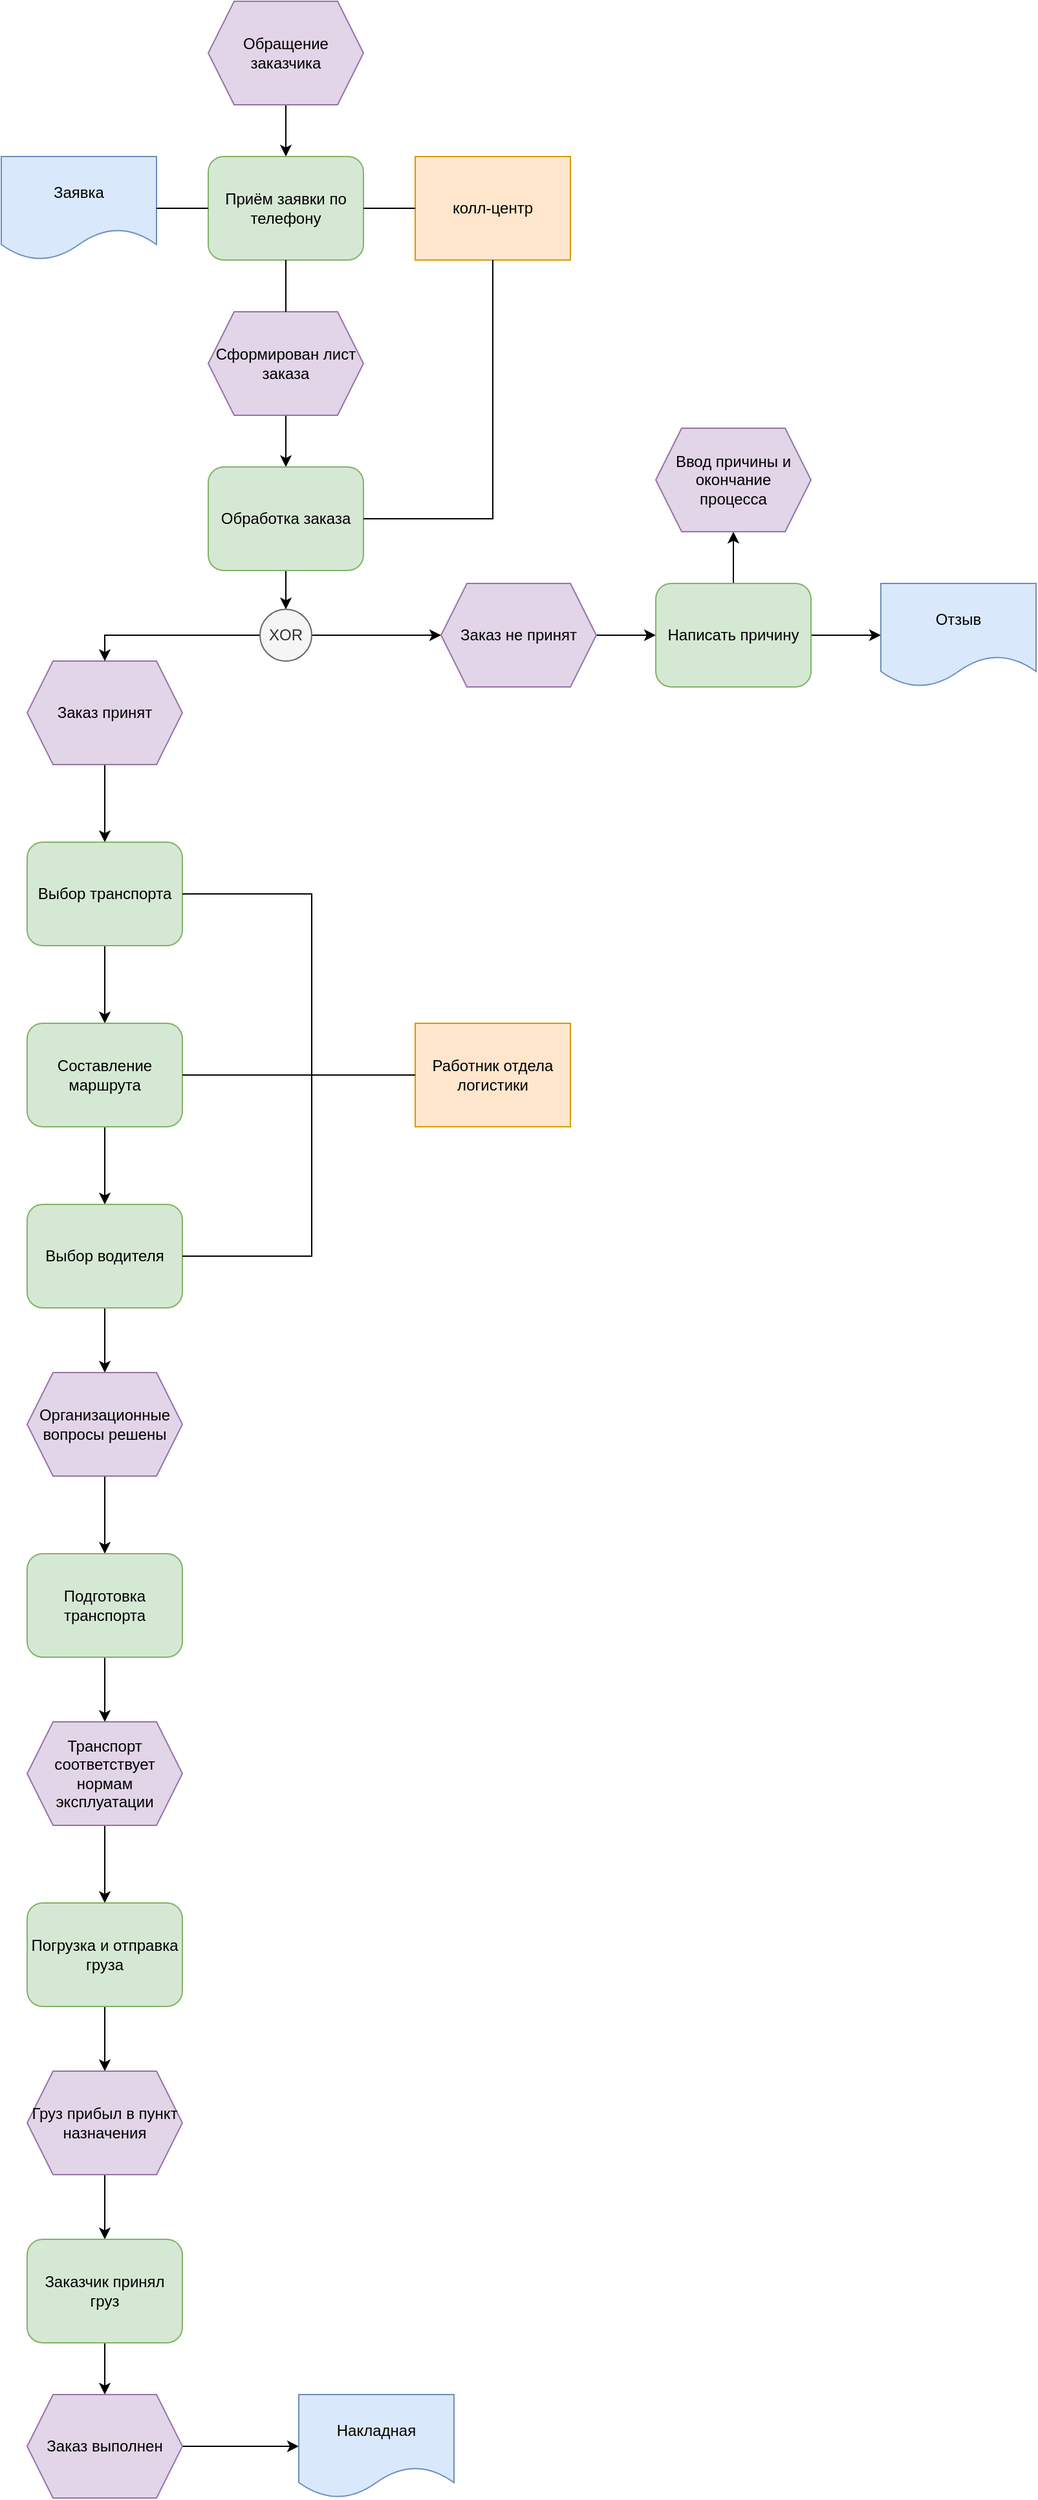 <mxfile version="19.0.3" type="device" pages="7"><diagram id="7wdFcSCgOuJ9Qn4GqVvV" name="EPC"><mxGraphModel dx="1422" dy="789" grid="1" gridSize="10" guides="1" tooltips="1" connect="1" arrows="1" fold="1" page="1" pageScale="1" pageWidth="827" pageHeight="1169" math="0" shadow="0"><root><mxCell id="0"/><mxCell id="1" parent="0"/><mxCell id="ZC2bvJQluQHI5U5W_zMs-1" value="колл-центр" style="rounded=0;whiteSpace=wrap;html=1;fillColor=#ffe6cc;strokeColor=#d79b00;" vertex="1" parent="1"><mxGeometry x="480" y="200" width="120" height="80" as="geometry"/></mxCell><mxCell id="ZC2bvJQluQHI5U5W_zMs-2" style="edgeStyle=orthogonalEdgeStyle;rounded=0;orthogonalLoop=1;jettySize=auto;html=1;exitX=0.5;exitY=1;exitDx=0;exitDy=0;entryX=0.5;entryY=0;entryDx=0;entryDy=0;" edge="1" parent="1" source="ZC2bvJQluQHI5U5W_zMs-3" target="ZC2bvJQluQHI5U5W_zMs-5"><mxGeometry relative="1" as="geometry"/></mxCell><mxCell id="ZC2bvJQluQHI5U5W_zMs-3" value="Обращение &lt;br&gt;заказчика" style="shape=hexagon;perimeter=hexagonPerimeter2;whiteSpace=wrap;html=1;fixedSize=1;fillColor=#e1d5e7;strokeColor=#9673a6;" vertex="1" parent="1"><mxGeometry x="320" y="80" width="120" height="80" as="geometry"/></mxCell><mxCell id="ZC2bvJQluQHI5U5W_zMs-4" style="edgeStyle=orthogonalEdgeStyle;rounded=0;orthogonalLoop=1;jettySize=auto;html=1;exitX=0.5;exitY=1;exitDx=0;exitDy=0;entryX=0.5;entryY=0;entryDx=0;entryDy=0;startArrow=none;" edge="1" parent="1" source="ZC2bvJQluQHI5U5W_zMs-12" target="ZC2bvJQluQHI5U5W_zMs-8"><mxGeometry relative="1" as="geometry"/></mxCell><mxCell id="ZC2bvJQluQHI5U5W_zMs-5" value="Приём заявки по телефону" style="rounded=1;whiteSpace=wrap;html=1;fillColor=#d5e8d4;strokeColor=#82b366;" vertex="1" parent="1"><mxGeometry x="320" y="200" width="120" height="80" as="geometry"/></mxCell><mxCell id="ZC2bvJQluQHI5U5W_zMs-6" value="" style="endArrow=none;html=1;rounded=0;exitX=0;exitY=0.5;exitDx=0;exitDy=0;entryX=1;entryY=0.5;entryDx=0;entryDy=0;" edge="1" parent="1" source="ZC2bvJQluQHI5U5W_zMs-1" target="ZC2bvJQluQHI5U5W_zMs-5"><mxGeometry width="50" height="50" relative="1" as="geometry"><mxPoint x="320" y="380" as="sourcePoint"/><mxPoint x="440" y="240" as="targetPoint"/></mxGeometry></mxCell><mxCell id="ZC2bvJQluQHI5U5W_zMs-7" style="edgeStyle=orthogonalEdgeStyle;rounded=0;orthogonalLoop=1;jettySize=auto;html=1;exitX=0.5;exitY=1;exitDx=0;exitDy=0;entryX=0.5;entryY=0;entryDx=0;entryDy=0;" edge="1" parent="1" source="ZC2bvJQluQHI5U5W_zMs-8" target="ZC2bvJQluQHI5U5W_zMs-18"><mxGeometry relative="1" as="geometry"/></mxCell><mxCell id="ZC2bvJQluQHI5U5W_zMs-8" value="Обработка заказа" style="rounded=1;whiteSpace=wrap;html=1;fillColor=#d5e8d4;strokeColor=#82b366;" vertex="1" parent="1"><mxGeometry x="320" y="440" width="120" height="80" as="geometry"/></mxCell><mxCell id="ZC2bvJQluQHI5U5W_zMs-9" value="Заявка" style="shape=document;whiteSpace=wrap;html=1;boundedLbl=1;fillColor=#dae8fc;strokeColor=#6c8ebf;" vertex="1" parent="1"><mxGeometry x="160" y="200" width="120" height="80" as="geometry"/></mxCell><mxCell id="ZC2bvJQluQHI5U5W_zMs-10" value="" style="endArrow=none;html=1;rounded=0;entryX=0;entryY=0.5;entryDx=0;entryDy=0;exitX=1;exitY=0.5;exitDx=0;exitDy=0;" edge="1" parent="1" source="ZC2bvJQluQHI5U5W_zMs-9" target="ZC2bvJQluQHI5U5W_zMs-5"><mxGeometry width="50" height="50" relative="1" as="geometry"><mxPoint x="240" y="370" as="sourcePoint"/><mxPoint x="290" y="320" as="targetPoint"/></mxGeometry></mxCell><mxCell id="ZC2bvJQluQHI5U5W_zMs-11" value="" style="endArrow=none;html=1;rounded=0;entryX=0.5;entryY=1;entryDx=0;entryDy=0;exitX=1;exitY=0.5;exitDx=0;exitDy=0;edgeStyle=orthogonalEdgeStyle;" edge="1" parent="1" source="ZC2bvJQluQHI5U5W_zMs-8" target="ZC2bvJQluQHI5U5W_zMs-1"><mxGeometry width="50" height="50" relative="1" as="geometry"><mxPoint x="520" y="500" as="sourcePoint"/><mxPoint x="570" y="450" as="targetPoint"/></mxGeometry></mxCell><mxCell id="ZC2bvJQluQHI5U5W_zMs-12" value="Сформирован лист заказа" style="shape=hexagon;perimeter=hexagonPerimeter2;whiteSpace=wrap;html=1;fixedSize=1;fillColor=#e1d5e7;strokeColor=#9673a6;" vertex="1" parent="1"><mxGeometry x="320" y="320" width="120" height="80" as="geometry"/></mxCell><mxCell id="ZC2bvJQluQHI5U5W_zMs-13" value="" style="edgeStyle=orthogonalEdgeStyle;rounded=0;orthogonalLoop=1;jettySize=auto;html=1;exitX=0.5;exitY=1;exitDx=0;exitDy=0;entryX=0.5;entryY=0;entryDx=0;entryDy=0;endArrow=none;" edge="1" parent="1" source="ZC2bvJQluQHI5U5W_zMs-5" target="ZC2bvJQluQHI5U5W_zMs-12"><mxGeometry relative="1" as="geometry"><mxPoint x="380" y="310" as="sourcePoint"/><mxPoint x="380" y="440" as="targetPoint"/></mxGeometry></mxCell><mxCell id="ZC2bvJQluQHI5U5W_zMs-14" value="" style="edgeStyle=orthogonalEdgeStyle;rounded=0;orthogonalLoop=1;jettySize=auto;html=1;entryX=0.5;entryY=0;entryDx=0;entryDy=0;" edge="1" parent="1" source="ZC2bvJQluQHI5U5W_zMs-15" target="ClsEiXMUT67r8GLcdiah-1"><mxGeometry relative="1" as="geometry"><mxPoint x="240" y="720" as="targetPoint"/></mxGeometry></mxCell><mxCell id="ZC2bvJQluQHI5U5W_zMs-15" value="Заказ принят" style="shape=hexagon;perimeter=hexagonPerimeter2;whiteSpace=wrap;html=1;fixedSize=1;fillColor=#e1d5e7;strokeColor=#9673a6;" vertex="1" parent="1"><mxGeometry x="180" y="590" width="120" height="80" as="geometry"/></mxCell><mxCell id="ZC2bvJQluQHI5U5W_zMs-16" style="edgeStyle=orthogonalEdgeStyle;rounded=0;orthogonalLoop=1;jettySize=auto;html=1;exitX=0;exitY=0.5;exitDx=0;exitDy=0;entryX=0.5;entryY=0;entryDx=0;entryDy=0;" edge="1" parent="1" source="ZC2bvJQluQHI5U5W_zMs-18" target="ZC2bvJQluQHI5U5W_zMs-15"><mxGeometry relative="1" as="geometry"/></mxCell><mxCell id="ZC2bvJQluQHI5U5W_zMs-17" style="edgeStyle=orthogonalEdgeStyle;rounded=0;orthogonalLoop=1;jettySize=auto;html=1;exitX=1;exitY=0.5;exitDx=0;exitDy=0;entryX=0;entryY=0.5;entryDx=0;entryDy=0;" edge="1" parent="1" source="ZC2bvJQluQHI5U5W_zMs-18" target="ZC2bvJQluQHI5U5W_zMs-20"><mxGeometry relative="1" as="geometry"><mxPoint x="500" y="590" as="targetPoint"/></mxGeometry></mxCell><mxCell id="ZC2bvJQluQHI5U5W_zMs-18" value="XOR" style="ellipse;whiteSpace=wrap;html=1;aspect=fixed;fillColor=#f5f5f5;fontColor=#333333;strokeColor=#666666;" vertex="1" parent="1"><mxGeometry x="360" y="550" width="40" height="40" as="geometry"/></mxCell><mxCell id="ZC2bvJQluQHI5U5W_zMs-19" style="edgeStyle=orthogonalEdgeStyle;rounded=0;orthogonalLoop=1;jettySize=auto;html=1;exitX=1;exitY=0.5;exitDx=0;exitDy=0;entryX=0;entryY=0.5;entryDx=0;entryDy=0;" edge="1" parent="1" source="ZC2bvJQluQHI5U5W_zMs-20" target="ZC2bvJQluQHI5U5W_zMs-23"><mxGeometry relative="1" as="geometry"/></mxCell><mxCell id="ZC2bvJQluQHI5U5W_zMs-20" value="Заказ не принят" style="shape=hexagon;perimeter=hexagonPerimeter2;whiteSpace=wrap;html=1;fixedSize=1;fillColor=#e1d5e7;strokeColor=#9673a6;" vertex="1" parent="1"><mxGeometry x="500" y="530" width="120" height="80" as="geometry"/></mxCell><mxCell id="ZC2bvJQluQHI5U5W_zMs-21" style="edgeStyle=orthogonalEdgeStyle;rounded=0;orthogonalLoop=1;jettySize=auto;html=1;exitX=1;exitY=0.5;exitDx=0;exitDy=0;entryX=0;entryY=0.5;entryDx=0;entryDy=0;" edge="1" parent="1" source="ZC2bvJQluQHI5U5W_zMs-23" target="ZC2bvJQluQHI5U5W_zMs-24"><mxGeometry relative="1" as="geometry"><mxPoint x="827" y="590" as="targetPoint"/></mxGeometry></mxCell><mxCell id="ZC2bvJQluQHI5U5W_zMs-22" style="edgeStyle=orthogonalEdgeStyle;rounded=0;orthogonalLoop=1;jettySize=auto;html=1;exitX=0.5;exitY=0;exitDx=0;exitDy=0;entryX=0.5;entryY=1;entryDx=0;entryDy=0;" edge="1" parent="1" source="ZC2bvJQluQHI5U5W_zMs-23" target="ZC2bvJQluQHI5U5W_zMs-25"><mxGeometry relative="1" as="geometry"/></mxCell><mxCell id="ZC2bvJQluQHI5U5W_zMs-23" value="Написать причину" style="rounded=1;whiteSpace=wrap;html=1;fillColor=#d5e8d4;strokeColor=#82b366;" vertex="1" parent="1"><mxGeometry x="666" y="530" width="120" height="80" as="geometry"/></mxCell><mxCell id="ZC2bvJQluQHI5U5W_zMs-24" value="Отзыв" style="shape=document;whiteSpace=wrap;html=1;boundedLbl=1;fillColor=#dae8fc;strokeColor=#6c8ebf;" vertex="1" parent="1"><mxGeometry x="840" y="530" width="120" height="80" as="geometry"/></mxCell><mxCell id="ZC2bvJQluQHI5U5W_zMs-25" value="&lt;span&gt;Ввод причины и окончание&lt;/span&gt;&lt;br&gt;&lt;span&gt;процесса&lt;/span&gt;" style="shape=hexagon;perimeter=hexagonPerimeter2;whiteSpace=wrap;html=1;fixedSize=1;fillColor=#e1d5e7;strokeColor=#9673a6;" vertex="1" parent="1"><mxGeometry x="666" y="410" width="120" height="80" as="geometry"/></mxCell><mxCell id="ClsEiXMUT67r8GLcdiah-3" style="edgeStyle=orthogonalEdgeStyle;rounded=0;orthogonalLoop=1;jettySize=auto;html=1;exitX=0.5;exitY=1;exitDx=0;exitDy=0;" edge="1" parent="1" source="ClsEiXMUT67r8GLcdiah-1" target="ClsEiXMUT67r8GLcdiah-2"><mxGeometry relative="1" as="geometry"/></mxCell><mxCell id="ClsEiXMUT67r8GLcdiah-1" value="Выбор транспорта" style="rounded=1;whiteSpace=wrap;html=1;fillColor=#d5e8d4;strokeColor=#82b366;" vertex="1" parent="1"><mxGeometry x="180" y="730" width="120" height="80" as="geometry"/></mxCell><mxCell id="ClsEiXMUT67r8GLcdiah-5" style="edgeStyle=orthogonalEdgeStyle;rounded=0;orthogonalLoop=1;jettySize=auto;html=1;exitX=0.5;exitY=1;exitDx=0;exitDy=0;entryX=0.5;entryY=0;entryDx=0;entryDy=0;" edge="1" parent="1" source="ClsEiXMUT67r8GLcdiah-2" target="ClsEiXMUT67r8GLcdiah-4"><mxGeometry relative="1" as="geometry"/></mxCell><mxCell id="ClsEiXMUT67r8GLcdiah-2" value="Составление маршрута" style="rounded=1;whiteSpace=wrap;html=1;fillColor=#d5e8d4;strokeColor=#82b366;" vertex="1" parent="1"><mxGeometry x="180" y="870" width="120" height="80" as="geometry"/></mxCell><mxCell id="KMXiN_0kPB_TLMCqItJX-2" style="edgeStyle=orthogonalEdgeStyle;rounded=0;orthogonalLoop=1;jettySize=auto;html=1;exitX=0.5;exitY=1;exitDx=0;exitDy=0;entryX=0.5;entryY=0;entryDx=0;entryDy=0;" edge="1" parent="1" source="ClsEiXMUT67r8GLcdiah-4" target="KMXiN_0kPB_TLMCqItJX-1"><mxGeometry relative="1" as="geometry"/></mxCell><mxCell id="ClsEiXMUT67r8GLcdiah-4" value="Выбор водителя" style="rounded=1;whiteSpace=wrap;html=1;fillColor=#d5e8d4;strokeColor=#82b366;" vertex="1" parent="1"><mxGeometry x="180" y="1010" width="120" height="80" as="geometry"/></mxCell><mxCell id="KMXiN_0kPB_TLMCqItJX-8" style="edgeStyle=orthogonalEdgeStyle;rounded=0;orthogonalLoop=1;jettySize=auto;html=1;exitX=0.5;exitY=1;exitDx=0;exitDy=0;entryX=0.5;entryY=0;entryDx=0;entryDy=0;" edge="1" parent="1" source="KMXiN_0kPB_TLMCqItJX-1" target="KMXiN_0kPB_TLMCqItJX-7"><mxGeometry relative="1" as="geometry"/></mxCell><mxCell id="KMXiN_0kPB_TLMCqItJX-1" value="Организационные вопросы решены" style="shape=hexagon;perimeter=hexagonPerimeter2;whiteSpace=wrap;html=1;fixedSize=1;fillColor=#e1d5e7;strokeColor=#9673a6;" vertex="1" parent="1"><mxGeometry x="180" y="1140" width="120" height="80" as="geometry"/></mxCell><mxCell id="KMXiN_0kPB_TLMCqItJX-3" value="Работник отдела логистики" style="rounded=0;whiteSpace=wrap;html=1;fillColor=#ffe6cc;strokeColor=#d79b00;" vertex="1" parent="1"><mxGeometry x="480" y="870" width="120" height="80" as="geometry"/></mxCell><mxCell id="KMXiN_0kPB_TLMCqItJX-4" value="" style="endArrow=none;html=1;rounded=0;entryX=0;entryY=0.5;entryDx=0;entryDy=0;exitX=1;exitY=0.5;exitDx=0;exitDy=0;" edge="1" parent="1" source="ClsEiXMUT67r8GLcdiah-1" target="KMXiN_0kPB_TLMCqItJX-3"><mxGeometry width="50" height="50" relative="1" as="geometry"><mxPoint x="360" y="870" as="sourcePoint"/><mxPoint x="410" y="820" as="targetPoint"/><Array as="points"><mxPoint x="400" y="770"/><mxPoint x="400" y="910"/></Array></mxGeometry></mxCell><mxCell id="KMXiN_0kPB_TLMCqItJX-5" value="" style="endArrow=none;html=1;rounded=0;exitX=1;exitY=0.5;exitDx=0;exitDy=0;entryX=0;entryY=0.5;entryDx=0;entryDy=0;" edge="1" parent="1" source="ClsEiXMUT67r8GLcdiah-4" target="KMXiN_0kPB_TLMCqItJX-3"><mxGeometry width="50" height="50" relative="1" as="geometry"><mxPoint x="370" y="1100" as="sourcePoint"/><mxPoint x="480" y="930" as="targetPoint"/><Array as="points"><mxPoint x="400" y="1050"/><mxPoint x="400" y="910"/></Array></mxGeometry></mxCell><mxCell id="KMXiN_0kPB_TLMCqItJX-6" value="" style="endArrow=none;html=1;rounded=0;exitX=1;exitY=0.5;exitDx=0;exitDy=0;entryX=0;entryY=0.5;entryDx=0;entryDy=0;" edge="1" parent="1" source="ClsEiXMUT67r8GLcdiah-2" target="KMXiN_0kPB_TLMCqItJX-3"><mxGeometry width="50" height="50" relative="1" as="geometry"><mxPoint x="450" y="1090" as="sourcePoint"/><mxPoint x="500" y="1040" as="targetPoint"/></mxGeometry></mxCell><mxCell id="KMXiN_0kPB_TLMCqItJX-10" style="edgeStyle=orthogonalEdgeStyle;rounded=0;orthogonalLoop=1;jettySize=auto;html=1;exitX=0.5;exitY=1;exitDx=0;exitDy=0;" edge="1" parent="1" source="KMXiN_0kPB_TLMCqItJX-7" target="KMXiN_0kPB_TLMCqItJX-9"><mxGeometry relative="1" as="geometry"/></mxCell><mxCell id="KMXiN_0kPB_TLMCqItJX-7" value="Подготовка транспорта" style="rounded=1;whiteSpace=wrap;html=1;fillColor=#d5e8d4;strokeColor=#82b366;" vertex="1" parent="1"><mxGeometry x="180" y="1280" width="120" height="80" as="geometry"/></mxCell><mxCell id="KMXiN_0kPB_TLMCqItJX-12" style="edgeStyle=orthogonalEdgeStyle;rounded=0;orthogonalLoop=1;jettySize=auto;html=1;exitX=0.5;exitY=1;exitDx=0;exitDy=0;entryX=0.5;entryY=0;entryDx=0;entryDy=0;" edge="1" parent="1" source="KMXiN_0kPB_TLMCqItJX-9" target="KMXiN_0kPB_TLMCqItJX-11"><mxGeometry relative="1" as="geometry"/></mxCell><mxCell id="KMXiN_0kPB_TLMCqItJX-9" value="Транспорт соответствует нормам эксплуатации" style="shape=hexagon;perimeter=hexagonPerimeter2;whiteSpace=wrap;html=1;fixedSize=1;fillColor=#e1d5e7;strokeColor=#9673a6;" vertex="1" parent="1"><mxGeometry x="180" y="1410" width="120" height="80" as="geometry"/></mxCell><mxCell id="KMXiN_0kPB_TLMCqItJX-14" style="edgeStyle=orthogonalEdgeStyle;rounded=0;orthogonalLoop=1;jettySize=auto;html=1;exitX=0.5;exitY=1;exitDx=0;exitDy=0;" edge="1" parent="1" source="KMXiN_0kPB_TLMCqItJX-11" target="KMXiN_0kPB_TLMCqItJX-13"><mxGeometry relative="1" as="geometry"/></mxCell><mxCell id="KMXiN_0kPB_TLMCqItJX-11" value="Погрузка и отправка груза" style="rounded=1;whiteSpace=wrap;html=1;fillColor=#d5e8d4;strokeColor=#82b366;" vertex="1" parent="1"><mxGeometry x="180" y="1550" width="120" height="80" as="geometry"/></mxCell><mxCell id="KMXiN_0kPB_TLMCqItJX-16" style="edgeStyle=orthogonalEdgeStyle;rounded=0;orthogonalLoop=1;jettySize=auto;html=1;exitX=0.5;exitY=1;exitDx=0;exitDy=0;entryX=0.5;entryY=0;entryDx=0;entryDy=0;" edge="1" parent="1" source="KMXiN_0kPB_TLMCqItJX-13" target="KMXiN_0kPB_TLMCqItJX-15"><mxGeometry relative="1" as="geometry"/></mxCell><mxCell id="KMXiN_0kPB_TLMCqItJX-13" value="Груз прибыл в пункт назначения" style="shape=hexagon;perimeter=hexagonPerimeter2;whiteSpace=wrap;html=1;fixedSize=1;fillColor=#e1d5e7;strokeColor=#9673a6;" vertex="1" parent="1"><mxGeometry x="180" y="1680" width="120" height="80" as="geometry"/></mxCell><mxCell id="KMXiN_0kPB_TLMCqItJX-18" style="edgeStyle=orthogonalEdgeStyle;rounded=0;orthogonalLoop=1;jettySize=auto;html=1;exitX=0.5;exitY=1;exitDx=0;exitDy=0;entryX=0.5;entryY=0;entryDx=0;entryDy=0;" edge="1" parent="1" source="KMXiN_0kPB_TLMCqItJX-15" target="KMXiN_0kPB_TLMCqItJX-17"><mxGeometry relative="1" as="geometry"/></mxCell><mxCell id="KMXiN_0kPB_TLMCqItJX-15" value="Заказчик принял груз" style="rounded=1;whiteSpace=wrap;html=1;fillColor=#d5e8d4;strokeColor=#82b366;" vertex="1" parent="1"><mxGeometry x="180" y="1810" width="120" height="80" as="geometry"/></mxCell><mxCell id="KMXiN_0kPB_TLMCqItJX-20" style="edgeStyle=orthogonalEdgeStyle;rounded=0;orthogonalLoop=1;jettySize=auto;html=1;exitX=1;exitY=0.5;exitDx=0;exitDy=0;entryX=0;entryY=0.5;entryDx=0;entryDy=0;" edge="1" parent="1" source="KMXiN_0kPB_TLMCqItJX-17" target="KMXiN_0kPB_TLMCqItJX-19"><mxGeometry relative="1" as="geometry"/></mxCell><mxCell id="KMXiN_0kPB_TLMCqItJX-17" value="Заказ выполнен" style="shape=hexagon;perimeter=hexagonPerimeter2;whiteSpace=wrap;html=1;fixedSize=1;fillColor=#e1d5e7;strokeColor=#9673a6;" vertex="1" parent="1"><mxGeometry x="180" y="1930" width="120" height="80" as="geometry"/></mxCell><mxCell id="KMXiN_0kPB_TLMCqItJX-19" value="Накладная" style="shape=document;whiteSpace=wrap;html=1;boundedLbl=1;fillColor=#dae8fc;strokeColor=#6c8ebf;" vertex="1" parent="1"><mxGeometry x="390" y="1930" width="120" height="80" as="geometry"/></mxCell></root></mxGraphModel></diagram><diagram id="l9W9tKWBaENtnipgARV7" name="IDEF0"><mxGraphModel dx="981" dy="544" grid="1" gridSize="10" guides="1" tooltips="1" connect="1" arrows="1" fold="1" page="1" pageScale="1" pageWidth="827" pageHeight="1169" math="0" shadow="0"><root><mxCell id="0"/><mxCell id="1" parent="0"/><mxCell id="tB0Owz-FP44swzcXGgZT-1" value="Обработка заказов компании грузоперевозок" style="rounded=0;whiteSpace=wrap;html=1;" vertex="1" parent="1"><mxGeometry x="244" y="270" width="340" height="170" as="geometry"/></mxCell><mxCell id="tB0Owz-FP44swzcXGgZT-2" value="" style="endArrow=classic;html=1;rounded=0;entryX=0;entryY=0.25;entryDx=0;entryDy=0;" edge="1" parent="1" target="tB0Owz-FP44swzcXGgZT-1"><mxGeometry width="50" height="50" relative="1" as="geometry"><mxPoint x="90" y="313.0" as="sourcePoint"/><mxPoint x="140" y="320" as="targetPoint"/></mxGeometry></mxCell><mxCell id="tB0Owz-FP44swzcXGgZT-3" value="Информация клиента" style="edgeLabel;html=1;align=center;verticalAlign=middle;resizable=0;points=[];" vertex="1" connectable="0" parent="tB0Owz-FP44swzcXGgZT-2"><mxGeometry x="-0.533" y="-2" relative="1" as="geometry"><mxPoint x="14" y="-15" as="offset"/></mxGeometry></mxCell><mxCell id="tB0Owz-FP44swzcXGgZT-4" value="" style="endArrow=classic;html=1;rounded=0;entryX=0;entryY=0.5;entryDx=0;entryDy=0;" edge="1" parent="1" target="tB0Owz-FP44swzcXGgZT-1"><mxGeometry width="50" height="50" relative="1" as="geometry"><mxPoint x="90" y="355" as="sourcePoint"/><mxPoint x="150" y="360" as="targetPoint"/></mxGeometry></mxCell><mxCell id="tB0Owz-FP44swzcXGgZT-5" value="Информация о транспорте и водителе" style="edgeLabel;html=1;align=center;verticalAlign=middle;resizable=0;points=[];" vertex="1" connectable="0" parent="tB0Owz-FP44swzcXGgZT-4"><mxGeometry x="-0.247" relative="1" as="geometry"><mxPoint x="-28" y="-15" as="offset"/></mxGeometry></mxCell><mxCell id="tB0Owz-FP44swzcXGgZT-6" value="" style="endArrow=classic;html=1;rounded=0;entryX=0;entryY=0.75;entryDx=0;entryDy=0;" edge="1" parent="1" target="tB0Owz-FP44swzcXGgZT-1"><mxGeometry width="50" height="50" relative="1" as="geometry"><mxPoint x="90" y="398" as="sourcePoint"/><mxPoint x="190" y="400" as="targetPoint"/></mxGeometry></mxCell><mxCell id="tB0Owz-FP44swzcXGgZT-7" value="Платежные реквизиты" style="edgeLabel;html=1;align=center;verticalAlign=middle;resizable=0;points=[];" vertex="1" connectable="0" parent="tB0Owz-FP44swzcXGgZT-6"><mxGeometry x="-0.534" relative="1" as="geometry"><mxPoint x="-36" y="-8" as="offset"/></mxGeometry></mxCell><mxCell id="tB0Owz-FP44swzcXGgZT-8" value="" style="endArrow=classic;html=1;rounded=0;entryX=0.25;entryY=0;entryDx=0;entryDy=0;" edge="1" parent="1" target="tB0Owz-FP44swzcXGgZT-1"><mxGeometry width="50" height="50" relative="1" as="geometry"><mxPoint x="330" y="130" as="sourcePoint"/><mxPoint x="300" y="160" as="targetPoint"/></mxGeometry></mxCell><mxCell id="tB0Owz-FP44swzcXGgZT-9" value="Прайс-лист" style="edgeLabel;html=1;align=center;verticalAlign=middle;resizable=0;points=[];" vertex="1" connectable="0" parent="tB0Owz-FP44swzcXGgZT-8"><mxGeometry x="-0.402" y="-1" relative="1" as="geometry"><mxPoint as="offset"/></mxGeometry></mxCell><mxCell id="tB0Owz-FP44swzcXGgZT-10" value="" style="endArrow=classic;html=1;rounded=0;entryX=0.5;entryY=0;entryDx=0;entryDy=0;" edge="1" parent="1" target="tB0Owz-FP44swzcXGgZT-1"><mxGeometry width="50" height="50" relative="1" as="geometry"><mxPoint x="414" y="130" as="sourcePoint"/><mxPoint x="440" y="160" as="targetPoint"/></mxGeometry></mxCell><mxCell id="tB0Owz-FP44swzcXGgZT-11" value="Законодательные акты" style="edgeLabel;html=1;align=center;verticalAlign=middle;resizable=0;points=[];" vertex="1" connectable="0" parent="tB0Owz-FP44swzcXGgZT-10"><mxGeometry x="-0.304" y="-2" relative="1" as="geometry"><mxPoint x="2" y="11" as="offset"/></mxGeometry></mxCell><mxCell id="tB0Owz-FP44swzcXGgZT-12" value="" style="endArrow=classic;html=1;rounded=0;entryX=0.75;entryY=0;entryDx=0;entryDy=0;" edge="1" parent="1" target="tB0Owz-FP44swzcXGgZT-1"><mxGeometry width="50" height="50" relative="1" as="geometry"><mxPoint x="500" y="130" as="sourcePoint"/><mxPoint x="560" y="180" as="targetPoint"/></mxGeometry></mxCell><mxCell id="tB0Owz-FP44swzcXGgZT-13" value="Законы регулирующие&lt;br&gt;предпринимательскую&lt;br&gt;деятельность" style="edgeLabel;html=1;align=center;verticalAlign=middle;resizable=0;points=[];" vertex="1" connectable="0" parent="tB0Owz-FP44swzcXGgZT-12"><mxGeometry x="-0.5" relative="1" as="geometry"><mxPoint y="-15" as="offset"/></mxGeometry></mxCell><mxCell id="tB0Owz-FP44swzcXGgZT-14" value="" style="endArrow=classic;html=1;rounded=0;entryX=0.25;entryY=1;entryDx=0;entryDy=0;" edge="1" parent="1" target="tB0Owz-FP44swzcXGgZT-1"><mxGeometry width="50" height="50" relative="1" as="geometry"><mxPoint x="329" y="600" as="sourcePoint"/><mxPoint x="340" y="570" as="targetPoint"/></mxGeometry></mxCell><mxCell id="tB0Owz-FP44swzcXGgZT-15" value="Клиент" style="edgeLabel;html=1;align=center;verticalAlign=middle;resizable=0;points=[];" vertex="1" connectable="0" parent="tB0Owz-FP44swzcXGgZT-14"><mxGeometry x="0.152" relative="1" as="geometry"><mxPoint as="offset"/></mxGeometry></mxCell><mxCell id="tB0Owz-FP44swzcXGgZT-16" value="" style="endArrow=classic;html=1;rounded=0;entryX=0.5;entryY=1;entryDx=0;entryDy=0;" edge="1" parent="1" target="tB0Owz-FP44swzcXGgZT-1"><mxGeometry width="50" height="50" relative="1" as="geometry"><mxPoint x="414" y="600" as="sourcePoint"/><mxPoint x="430" y="550" as="targetPoint"/></mxGeometry></mxCell><mxCell id="tB0Owz-FP44swzcXGgZT-17" value="Логистическая&lt;br&gt;&amp;nbsp;служба" style="edgeLabel;html=1;align=center;verticalAlign=middle;resizable=0;points=[];" vertex="1" connectable="0" parent="tB0Owz-FP44swzcXGgZT-16"><mxGeometry x="-0.47" y="-1" relative="1" as="geometry"><mxPoint as="offset"/></mxGeometry></mxCell><mxCell id="tB0Owz-FP44swzcXGgZT-18" value="" style="endArrow=classic;html=1;rounded=0;entryX=0.75;entryY=1;entryDx=0;entryDy=0;" edge="1" parent="1" target="tB0Owz-FP44swzcXGgZT-1"><mxGeometry width="50" height="50" relative="1" as="geometry"><mxPoint x="499" y="600" as="sourcePoint"/><mxPoint x="540" y="550" as="targetPoint"/></mxGeometry></mxCell><mxCell id="tB0Owz-FP44swzcXGgZT-19" value="Гаражная&lt;br&gt;служба" style="edgeLabel;html=1;align=center;verticalAlign=middle;resizable=0;points=[];" vertex="1" connectable="0" parent="tB0Owz-FP44swzcXGgZT-18"><mxGeometry x="0.266" relative="1" as="geometry"><mxPoint as="offset"/></mxGeometry></mxCell><mxCell id="tB0Owz-FP44swzcXGgZT-20" value="" style="endArrow=classic;html=1;rounded=0;entryX=0.901;entryY=1.003;entryDx=0;entryDy=0;entryPerimeter=0;" edge="1" parent="1" target="tB0Owz-FP44swzcXGgZT-1"><mxGeometry width="50" height="50" relative="1" as="geometry"><mxPoint x="550" y="600" as="sourcePoint"/><mxPoint x="580" y="540" as="targetPoint"/></mxGeometry></mxCell><mxCell id="tB0Owz-FP44swzcXGgZT-21" value="Колл-центр" style="edgeLabel;html=1;align=center;verticalAlign=middle;resizable=0;points=[];" vertex="1" connectable="0" parent="tB0Owz-FP44swzcXGgZT-20"><mxGeometry x="-0.446" relative="1" as="geometry"><mxPoint as="offset"/></mxGeometry></mxCell><mxCell id="tB0Owz-FP44swzcXGgZT-22" value="" style="endArrow=classic;html=1;rounded=0;exitX=1;exitY=0.25;exitDx=0;exitDy=0;" edge="1" parent="1" source="tB0Owz-FP44swzcXGgZT-1"><mxGeometry width="50" height="50" relative="1" as="geometry"><mxPoint x="630" y="370" as="sourcePoint"/><mxPoint x="720" y="313.0" as="targetPoint"/></mxGeometry></mxCell><mxCell id="tB0Owz-FP44swzcXGgZT-23" value="Доставка груза" style="edgeLabel;html=1;align=center;verticalAlign=middle;resizable=0;points=[];" vertex="1" connectable="0" parent="tB0Owz-FP44swzcXGgZT-22"><mxGeometry x="-0.216" y="-1" relative="1" as="geometry"><mxPoint as="offset"/></mxGeometry></mxCell><mxCell id="tB0Owz-FP44swzcXGgZT-24" value="" style="endArrow=classic;html=1;rounded=0;exitX=1;exitY=0.5;exitDx=0;exitDy=0;" edge="1" parent="1" source="tB0Owz-FP44swzcXGgZT-1"><mxGeometry width="50" height="50" relative="1" as="geometry"><mxPoint x="650" y="400" as="sourcePoint"/><mxPoint x="720" y="355" as="targetPoint"/></mxGeometry></mxCell><mxCell id="tB0Owz-FP44swzcXGgZT-25" value="Накладная" style="edgeLabel;html=1;align=center;verticalAlign=middle;resizable=0;points=[];" vertex="1" connectable="0" parent="tB0Owz-FP44swzcXGgZT-24"><mxGeometry x="-0.418" y="1" relative="1" as="geometry"><mxPoint x="27" y="1" as="offset"/></mxGeometry></mxCell></root></mxGraphModel></diagram><diagram id="wQmweAMIqo6YN2JxM5cw" name="IDEF3"><mxGraphModel dx="2012" dy="658" grid="1" gridSize="10" guides="1" tooltips="1" connect="1" arrows="1" fold="1" page="1" pageScale="1" pageWidth="827" pageHeight="1169" math="0" shadow="0"><root><mxCell id="0"/><mxCell id="1" parent="0"/><mxCell id="mn32XUul1T2OvqHlE4lD-1" value="" style="endArrow=classic;html=1;rounded=0;entryX=0;entryY=0.5;entryDx=0;entryDy=0;" edge="1" parent="1" target="mn32XUul1T2OvqHlE4lD-27"><mxGeometry width="50" height="50" relative="1" as="geometry"><mxPoint x="-290.0" y="250" as="sourcePoint"/><mxPoint x="-90.0" y="260" as="targetPoint"/></mxGeometry></mxCell><mxCell id="mn32XUul1T2OvqHlE4lD-2" value="Информация клиента" style="edgeLabel;html=1;align=center;verticalAlign=middle;resizable=0;points=[];" vertex="1" connectable="0" parent="mn32XUul1T2OvqHlE4lD-1"><mxGeometry x="-0.533" y="-2" relative="1" as="geometry"><mxPoint x="-107" y="-12" as="offset"/></mxGeometry></mxCell><mxCell id="mn32XUul1T2OvqHlE4lD-3" value="" style="endArrow=classic;html=1;rounded=0;entryX=0;entryY=0.25;entryDx=0;entryDy=0;" edge="1" parent="1" target="mn32XUul1T2OvqHlE4lD-27"><mxGeometry width="50" height="50" relative="1" as="geometry"><mxPoint x="-250.0" y="235" as="sourcePoint"/><mxPoint x="-166" y="240" as="targetPoint"/></mxGeometry></mxCell><mxCell id="mn32XUul1T2OvqHlE4lD-4" value="Информация и наличие оборудования" style="edgeLabel;html=1;align=center;verticalAlign=middle;resizable=0;points=[];" vertex="1" connectable="0" parent="mn32XUul1T2OvqHlE4lD-3"><mxGeometry x="-0.247" relative="1" as="geometry"><mxPoint x="-28" y="-15" as="offset"/></mxGeometry></mxCell><mxCell id="mn32XUul1T2OvqHlE4lD-5" value="" style="endArrow=classic;html=1;rounded=0;entryX=0;entryY=0.75;entryDx=0;entryDy=0;" edge="1" parent="1" target="mn32XUul1T2OvqHlE4lD-27"><mxGeometry width="50" height="50" relative="1" as="geometry"><mxPoint x="-390" y="265" as="sourcePoint"/><mxPoint x="-166" y="400" as="targetPoint"/></mxGeometry></mxCell><mxCell id="mn32XUul1T2OvqHlE4lD-6" value="Платежные реквизиты" style="edgeLabel;html=1;align=center;verticalAlign=middle;resizable=0;points=[];" vertex="1" connectable="0" parent="mn32XUul1T2OvqHlE4lD-5"><mxGeometry x="-0.534" relative="1" as="geometry"><mxPoint x="30" y="15" as="offset"/></mxGeometry></mxCell><mxCell id="mn32XUul1T2OvqHlE4lD-7" value="" style="endArrow=classic;html=1;rounded=0;entryX=0.25;entryY=0;entryDx=0;entryDy=0;" edge="1" parent="1" target="mn32XUul1T2OvqHlE4lD-27"><mxGeometry width="50" height="50" relative="1" as="geometry"><mxPoint x="-60.0" y="100" as="sourcePoint"/><mxPoint x="-30.5" y="190" as="targetPoint"/></mxGeometry></mxCell><mxCell id="mn32XUul1T2OvqHlE4lD-8" value="Прайс-лист" style="edgeLabel;html=1;align=center;verticalAlign=middle;resizable=0;points=[];" vertex="1" connectable="0" parent="mn32XUul1T2OvqHlE4lD-7"><mxGeometry x="-0.402" y="-1" relative="1" as="geometry"><mxPoint as="offset"/></mxGeometry></mxCell><mxCell id="mn32XUul1T2OvqHlE4lD-9" value="" style="endArrow=classic;html=1;rounded=0;entryX=1;entryY=0;entryDx=0;entryDy=0;" edge="1" parent="1" target="mn32XUul1T2OvqHlE4lD-27"><mxGeometry width="50" height="50" relative="1" as="geometry"><mxPoint x="130" y="50" as="sourcePoint"/><mxPoint x="210" y="150" as="targetPoint"/><Array as="points"><mxPoint x="130" y="150"/><mxPoint x="30" y="150"/></Array></mxGeometry></mxCell><mxCell id="mn32XUul1T2OvqHlE4lD-10" value="Законодательные акты" style="edgeLabel;html=1;align=center;verticalAlign=middle;resizable=0;points=[];" vertex="1" connectable="0" parent="mn32XUul1T2OvqHlE4lD-9"><mxGeometry x="-0.304" y="-2" relative="1" as="geometry"><mxPoint x="15" y="-25" as="offset"/></mxGeometry></mxCell><mxCell id="mn32XUul1T2OvqHlE4lD-11" value="" style="endArrow=classic;html=1;rounded=0;entryX=0.75;entryY=0;entryDx=0;entryDy=0;" edge="1" parent="1" target="mn32XUul1T2OvqHlE4lD-27"><mxGeometry width="50" height="50" relative="1" as="geometry"><mxPoint x="2.274e-13" y="30" as="sourcePoint"/><mxPoint x="90" y="150" as="targetPoint"/></mxGeometry></mxCell><mxCell id="mn32XUul1T2OvqHlE4lD-12" value="Законы регулирующие&lt;br&gt;предпринимательскую&lt;br&gt;деятельность" style="edgeLabel;html=1;align=center;verticalAlign=middle;resizable=0;points=[];" vertex="1" connectable="0" parent="mn32XUul1T2OvqHlE4lD-11"><mxGeometry x="-0.5" relative="1" as="geometry"><mxPoint y="-15" as="offset"/></mxGeometry></mxCell><mxCell id="mn32XUul1T2OvqHlE4lD-13" value="" style="endArrow=classic;html=1;rounded=0;entryX=0.25;entryY=1;entryDx=0;entryDy=0;" edge="1" parent="1"><mxGeometry width="50" height="50" relative="1" as="geometry"><mxPoint x="-30.0" y="470" as="sourcePoint"/><mxPoint x="-30.5" y="280" as="targetPoint"/></mxGeometry></mxCell><mxCell id="mn32XUul1T2OvqHlE4lD-14" value="Клиент" style="edgeLabel;html=1;align=center;verticalAlign=middle;resizable=0;points=[];" vertex="1" connectable="0" parent="mn32XUul1T2OvqHlE4lD-13"><mxGeometry x="0.152" relative="1" as="geometry"><mxPoint y="80" as="offset"/></mxGeometry></mxCell><mxCell id="mn32XUul1T2OvqHlE4lD-15" value="" style="endArrow=classic;html=1;rounded=0;entryX=0.5;entryY=1;entryDx=0;entryDy=0;" edge="1" parent="1" target="mn32XUul1T2OvqHlE4lD-28"><mxGeometry width="50" height="50" relative="1" as="geometry"><mxPoint x="130" y="740" as="sourcePoint"/><mxPoint x="129.58" y="530" as="targetPoint"/></mxGeometry></mxCell><mxCell id="mn32XUul1T2OvqHlE4lD-16" value="Логистическая&lt;br&gt;&amp;nbsp;служба" style="edgeLabel;html=1;align=center;verticalAlign=middle;resizable=0;points=[];" vertex="1" connectable="0" parent="mn32XUul1T2OvqHlE4lD-15"><mxGeometry x="-0.47" y="-1" relative="1" as="geometry"><mxPoint as="offset"/></mxGeometry></mxCell><mxCell id="mn32XUul1T2OvqHlE4lD-19" value="" style="endArrow=classic;html=1;rounded=0;entryX=0.75;entryY=1;entryDx=0;entryDy=0;" edge="1" parent="1" target="mn32XUul1T2OvqHlE4lD-29"><mxGeometry width="50" height="50" relative="1" as="geometry"><mxPoint x="330" y="600" as="sourcePoint"/><mxPoint x="320.34" y="500" as="targetPoint"/></mxGeometry></mxCell><mxCell id="mn32XUul1T2OvqHlE4lD-20" value="Гаражная&lt;br&gt;служба" style="edgeLabel;html=1;align=center;verticalAlign=middle;resizable=0;points=[];" vertex="1" connectable="0" parent="mn32XUul1T2OvqHlE4lD-19"><mxGeometry x="-0.446" relative="1" as="geometry"><mxPoint y="-24" as="offset"/></mxGeometry></mxCell><mxCell id="mn32XUul1T2OvqHlE4lD-21" value="" style="endArrow=classic;html=1;rounded=0;exitX=1;exitY=0.25;exitDx=0;exitDy=0;" edge="1" parent="1" source="mn32XUul1T2OvqHlE4lD-30"><mxGeometry width="50" height="50" relative="1" as="geometry"><mxPoint x="600" y="510" as="sourcePoint"/><mxPoint x="740" y="515" as="targetPoint"/></mxGeometry></mxCell><mxCell id="mn32XUul1T2OvqHlE4lD-22" value="Доставка груза" style="edgeLabel;html=1;align=center;verticalAlign=middle;resizable=0;points=[];" vertex="1" connectable="0" parent="mn32XUul1T2OvqHlE4lD-21"><mxGeometry x="-0.216" y="-1" relative="1" as="geometry"><mxPoint x="13" y="-16" as="offset"/></mxGeometry></mxCell><mxCell id="mn32XUul1T2OvqHlE4lD-23" value="" style="endArrow=classic;html=1;rounded=0;exitX=1;exitY=0.25;exitDx=0;exitDy=0;" edge="1" parent="1" source="mn32XUul1T2OvqHlE4lD-29"><mxGeometry width="50" height="50" relative="1" as="geometry"><mxPoint x="370" y="420" as="sourcePoint"/><mxPoint x="730" y="425" as="targetPoint"/></mxGeometry></mxCell><mxCell id="mn32XUul1T2OvqHlE4lD-24" value="Накладная" style="edgeLabel;html=1;align=center;verticalAlign=middle;resizable=0;points=[];" vertex="1" connectable="0" parent="mn32XUul1T2OvqHlE4lD-23"><mxGeometry x="-0.418" y="1" relative="1" as="geometry"><mxPoint x="183" y="1" as="offset"/></mxGeometry></mxCell><mxCell id="mn32XUul1T2OvqHlE4lD-27" value="Заказ и оплата&lt;br&gt;перевозки" style="rounded=0;whiteSpace=wrap;html=1;" vertex="1" parent="1"><mxGeometry x="-90" y="220" width="120" height="60" as="geometry"/></mxCell><mxCell id="mn32XUul1T2OvqHlE4lD-28" value="Проработка маршрута" style="rounded=0;whiteSpace=wrap;html=1;" vertex="1" parent="1"><mxGeometry x="70" y="320" width="120" height="60" as="geometry"/></mxCell><mxCell id="mn32XUul1T2OvqHlE4lD-29" value="Подготовка транспорта" style="rounded=0;whiteSpace=wrap;html=1;" vertex="1" parent="1"><mxGeometry x="240" y="410" width="120" height="60" as="geometry"/></mxCell><mxCell id="mn32XUul1T2OvqHlE4lD-30" value="Отправка груза" style="rounded=0;whiteSpace=wrap;html=1;" vertex="1" parent="1"><mxGeometry x="450" y="500" width="120" height="60" as="geometry"/></mxCell><mxCell id="mn32XUul1T2OvqHlE4lD-31" value="" style="endArrow=classic;html=1;rounded=0;entryX=0.5;entryY=0;entryDx=0;entryDy=0;" edge="1" parent="1" target="mn32XUul1T2OvqHlE4lD-28"><mxGeometry width="50" height="50" relative="1" as="geometry"><mxPoint x="130" y="150" as="sourcePoint"/><mxPoint x="160" y="200" as="targetPoint"/></mxGeometry></mxCell><mxCell id="mn32XUul1T2OvqHlE4lD-32" value="" style="endArrow=classic;html=1;rounded=0;entryX=0.25;entryY=0;entryDx=0;entryDy=0;" edge="1" parent="1" target="mn32XUul1T2OvqHlE4lD-29"><mxGeometry width="50" height="50" relative="1" as="geometry"><mxPoint x="130" y="150" as="sourcePoint"/><mxPoint x="280" y="230" as="targetPoint"/><Array as="points"><mxPoint x="200" y="150"/><mxPoint x="270" y="150"/></Array></mxGeometry></mxCell><mxCell id="mn32XUul1T2OvqHlE4lD-33" value="" style="endArrow=classic;html=1;rounded=0;entryX=0.25;entryY=0;entryDx=0;entryDy=0;" edge="1" parent="1" target="mn32XUul1T2OvqHlE4lD-30"><mxGeometry width="50" height="50" relative="1" as="geometry"><mxPoint x="270" y="150" as="sourcePoint"/><mxPoint x="420" y="260" as="targetPoint"/><Array as="points"><mxPoint x="480" y="150"/><mxPoint x="480" y="330"/></Array></mxGeometry></mxCell><mxCell id="mn32XUul1T2OvqHlE4lD-34" value="" style="endArrow=classic;html=1;rounded=0;entryX=0.25;entryY=1;entryDx=0;entryDy=0;" edge="1" parent="1" target="mn32XUul1T2OvqHlE4lD-28"><mxGeometry width="50" height="50" relative="1" as="geometry"><mxPoint x="-30.0" y="410" as="sourcePoint"/><mxPoint x="120" y="480" as="targetPoint"/><Array as="points"><mxPoint x="100" y="410"/></Array></mxGeometry></mxCell><mxCell id="mn32XUul1T2OvqHlE4lD-35" value="" style="endArrow=classic;html=1;rounded=0;entryX=0;entryY=0.5;entryDx=0;entryDy=0;exitX=1;exitY=0.5;exitDx=0;exitDy=0;" edge="1" parent="1" source="mn32XUul1T2OvqHlE4lD-27" target="mn32XUul1T2OvqHlE4lD-28"><mxGeometry width="50" height="50" relative="1" as="geometry"><mxPoint x="-130" y="420" as="sourcePoint"/><mxPoint x="-80" y="370" as="targetPoint"/><Array as="points"><mxPoint x="60" y="250"/><mxPoint x="60" y="350"/></Array></mxGeometry></mxCell><mxCell id="mn32XUul1T2OvqHlE4lD-36" value="Информация&lt;br&gt;о транспортировке" style="edgeLabel;html=1;align=center;verticalAlign=middle;resizable=0;points=[];" vertex="1" connectable="0" parent="mn32XUul1T2OvqHlE4lD-35"><mxGeometry x="-0.126" y="1" relative="1" as="geometry"><mxPoint x="-1" y="19" as="offset"/></mxGeometry></mxCell><mxCell id="mn32XUul1T2OvqHlE4lD-37" value="" style="endArrow=classic;html=1;rounded=0;entryX=0;entryY=0.5;entryDx=0;entryDy=0;exitX=1;exitY=0.5;exitDx=0;exitDy=0;" edge="1" parent="1" source="mn32XUul1T2OvqHlE4lD-28" target="mn32XUul1T2OvqHlE4lD-29"><mxGeometry width="50" height="50" relative="1" as="geometry"><mxPoint x="-20" y="580" as="sourcePoint"/><mxPoint x="30" y="530" as="targetPoint"/><Array as="points"><mxPoint x="210" y="350"/><mxPoint x="210" y="440"/></Array></mxGeometry></mxCell><mxCell id="mn32XUul1T2OvqHlE4lD-38" value="Информация&lt;br&gt;о логистике" style="edgeLabel;html=1;align=center;verticalAlign=middle;resizable=0;points=[];" vertex="1" connectable="0" parent="mn32XUul1T2OvqHlE4lD-37"><mxGeometry x="-0.209" y="1" relative="1" as="geometry"><mxPoint x="19" y="-5" as="offset"/></mxGeometry></mxCell><mxCell id="mn32XUul1T2OvqHlE4lD-39" value="" style="endArrow=classic;html=1;rounded=0;entryX=0;entryY=0.5;entryDx=0;entryDy=0;exitX=1;exitY=0.5;exitDx=0;exitDy=0;" edge="1" parent="1" source="mn32XUul1T2OvqHlE4lD-29" target="mn32XUul1T2OvqHlE4lD-30"><mxGeometry width="50" height="50" relative="1" as="geometry"><mxPoint x="270" y="670" as="sourcePoint"/><mxPoint x="320" y="620" as="targetPoint"/><Array as="points"><mxPoint x="400" y="440"/><mxPoint x="400" y="530"/></Array></mxGeometry></mxCell><mxCell id="mn32XUul1T2OvqHlE4lD-40" value="Информация&lt;br&gt;о&lt;br&gt;транспорте и &lt;br&gt;водителе" style="edgeLabel;html=1;align=center;verticalAlign=middle;resizable=0;points=[];" vertex="1" connectable="0" parent="mn32XUul1T2OvqHlE4lD-39"><mxGeometry x="-0.256" relative="1" as="geometry"><mxPoint y="23" as="offset"/></mxGeometry></mxCell><mxCell id="YGk8aSBY5dUBXAqKmiRq-1" value="" style="endArrow=classic;html=1;rounded=0;entryX=0.5;entryY=1;entryDx=0;entryDy=0;" edge="1" parent="1" target="mn32XUul1T2OvqHlE4lD-30"><mxGeometry width="50" height="50" relative="1" as="geometry"><mxPoint x="130" y="720" as="sourcePoint"/><mxPoint x="400" y="670" as="targetPoint"/><Array as="points"><mxPoint x="510" y="720"/></Array></mxGeometry></mxCell></root></mxGraphModel></diagram><diagram id="QMPn3myV20ly9rJQtZUO" name="DFD"><mxGraphModel dx="1185" dy="658" grid="1" gridSize="10" guides="1" tooltips="1" connect="1" arrows="1" fold="1" page="1" pageScale="1" pageWidth="827" pageHeight="1169" math="0" shadow="0"><root><mxCell id="0"/><mxCell id="1" parent="0"/><mxCell id="zGdzeBmbH4T-gV9-jQJJ-1" value="Заполнение личной&lt;br&gt;информации&lt;br&gt;заказчика" style="rounded=1;whiteSpace=wrap;html=1;" vertex="1" parent="1"><mxGeometry x="280" y="140" width="120" height="60" as="geometry"/></mxCell><mxCell id="zGdzeBmbH4T-gV9-jQJJ-2" value="Заказчик" style="rounded=0;whiteSpace=wrap;html=1;" vertex="1" parent="1"><mxGeometry x="40" y="140" width="120" height="60" as="geometry"/></mxCell><mxCell id="zGdzeBmbH4T-gV9-jQJJ-3" value="" style="endArrow=classic;html=1;rounded=0;exitX=1;exitY=0.5;exitDx=0;exitDy=0;entryX=0;entryY=0.5;entryDx=0;entryDy=0;" edge="1" parent="1" source="zGdzeBmbH4T-gV9-jQJJ-2" target="zGdzeBmbH4T-gV9-jQJJ-1"><mxGeometry width="50" height="50" relative="1" as="geometry"><mxPoint x="180" y="180" as="sourcePoint"/><mxPoint x="280" y="170" as="targetPoint"/></mxGeometry></mxCell><mxCell id="zGdzeBmbH4T-gV9-jQJJ-4" value="Данные заказчика" style="edgeLabel;html=1;align=center;verticalAlign=middle;resizable=0;points=[];" vertex="1" connectable="0" parent="zGdzeBmbH4T-gV9-jQJJ-3"><mxGeometry x="0.294" y="-2" relative="1" as="geometry"><mxPoint x="-18" y="-12" as="offset"/></mxGeometry></mxCell><mxCell id="zGdzeBmbH4T-gV9-jQJJ-5" value="" style="group" vertex="1" connectable="0" parent="1"><mxGeometry x="790" y="140" width="120" height="60" as="geometry"/></mxCell><mxCell id="zGdzeBmbH4T-gV9-jQJJ-6" value="" style="group" vertex="1" connectable="0" parent="zGdzeBmbH4T-gV9-jQJJ-5"><mxGeometry x="10" y="5" width="110" height="50" as="geometry"/></mxCell><mxCell id="zGdzeBmbH4T-gV9-jQJJ-7" value="" style="shape=partialRectangle;whiteSpace=wrap;html=1;left=0;right=0;fillColor=none;" vertex="1" parent="zGdzeBmbH4T-gV9-jQJJ-6"><mxGeometry width="110.0" height="50" as="geometry"/></mxCell><mxCell id="zGdzeBmbH4T-gV9-jQJJ-8" value="" style="shape=partialRectangle;whiteSpace=wrap;html=1;bottom=0;right=0;fillColor=none;rotation=-180;" vertex="1" parent="zGdzeBmbH4T-gV9-jQJJ-6"><mxGeometry width="110.0" height="50" as="geometry"/></mxCell><mxCell id="zGdzeBmbH4T-gV9-jQJJ-9" value="База данных продаж" style="shape=partialRectangle;whiteSpace=wrap;html=1;left=0;right=0;fillColor=none;" vertex="1" parent="zGdzeBmbH4T-gV9-jQJJ-5"><mxGeometry width="120" height="60" as="geometry"/></mxCell><mxCell id="zGdzeBmbH4T-gV9-jQJJ-10" value="" style="endArrow=classic;html=1;rounded=0;exitX=1;exitY=0.5;exitDx=0;exitDy=0;entryX=0;entryY=0.5;entryDx=0;entryDy=0;" edge="1" parent="1" source="zGdzeBmbH4T-gV9-jQJJ-1" target="zGdzeBmbH4T-gV9-jQJJ-14"><mxGeometry width="50" height="50" relative="1" as="geometry"><mxPoint x="414" y="169.66" as="sourcePoint"/><mxPoint x="520" y="170" as="targetPoint"/></mxGeometry></mxCell><mxCell id="zGdzeBmbH4T-gV9-jQJJ-11" value="Данные заказа" style="edgeLabel;html=1;align=center;verticalAlign=middle;resizable=0;points=[];" vertex="1" connectable="0" parent="zGdzeBmbH4T-gV9-jQJJ-10"><mxGeometry x="0.294" y="-2" relative="1" as="geometry"><mxPoint x="-18" y="-12" as="offset"/></mxGeometry></mxCell><mxCell id="zGdzeBmbH4T-gV9-jQJJ-12" style="edgeStyle=orthogonalEdgeStyle;rounded=0;orthogonalLoop=1;jettySize=auto;html=1;exitX=1;exitY=0.5;exitDx=0;exitDy=0;entryX=0;entryY=0.5;entryDx=0;entryDy=0;" edge="1" parent="1" source="zGdzeBmbH4T-gV9-jQJJ-14" target="zGdzeBmbH4T-gV9-jQJJ-9"><mxGeometry relative="1" as="geometry"/></mxCell><mxCell id="zGdzeBmbH4T-gV9-jQJJ-13" value="&lt;span style=&quot;font-size: 12px; background-color: rgb(248, 249, 250);&quot;&gt;Транзакция продажи&lt;/span&gt;" style="edgeLabel;html=1;align=center;verticalAlign=middle;resizable=0;points=[];" vertex="1" connectable="0" parent="zGdzeBmbH4T-gV9-jQJJ-12"><mxGeometry x="-0.231" y="2" relative="1" as="geometry"><mxPoint x="9" y="-8" as="offset"/></mxGeometry></mxCell><mxCell id="zGdzeBmbH4T-gV9-jQJJ-14" value="Формирование заказа" style="rounded=1;whiteSpace=wrap;html=1;" vertex="1" parent="1"><mxGeometry x="510" y="140" width="120" height="60" as="geometry"/></mxCell><mxCell id="zGdzeBmbH4T-gV9-jQJJ-15" value="" style="group" vertex="1" connectable="0" parent="1"><mxGeometry x="280" y="270" width="120" height="60" as="geometry"/></mxCell><mxCell id="zGdzeBmbH4T-gV9-jQJJ-16" value="" style="group" vertex="1" connectable="0" parent="zGdzeBmbH4T-gV9-jQJJ-15"><mxGeometry x="10" y="5" width="110" height="50" as="geometry"/></mxCell><mxCell id="zGdzeBmbH4T-gV9-jQJJ-17" value="" style="shape=partialRectangle;whiteSpace=wrap;html=1;left=0;right=0;fillColor=none;" vertex="1" parent="zGdzeBmbH4T-gV9-jQJJ-16"><mxGeometry width="110.0" height="50" as="geometry"/></mxCell><mxCell id="zGdzeBmbH4T-gV9-jQJJ-18" value="" style="shape=partialRectangle;whiteSpace=wrap;html=1;bottom=0;right=0;fillColor=none;rotation=-180;" vertex="1" parent="zGdzeBmbH4T-gV9-jQJJ-16"><mxGeometry width="110.0" height="50" as="geometry"/></mxCell><mxCell id="zGdzeBmbH4T-gV9-jQJJ-19" value="База данных заказчиков" style="shape=partialRectangle;whiteSpace=wrap;html=1;left=0;right=0;fillColor=none;" vertex="1" parent="zGdzeBmbH4T-gV9-jQJJ-15"><mxGeometry width="120" height="60" as="geometry"/></mxCell><mxCell id="zGdzeBmbH4T-gV9-jQJJ-20" value="CRM система" style="rounded=0;whiteSpace=wrap;html=1;" vertex="1" parent="1"><mxGeometry x="490" y="270" width="120" height="60" as="geometry"/></mxCell><mxCell id="zGdzeBmbH4T-gV9-jQJJ-21" value="Финансовый отчет" style="rounded=0;whiteSpace=wrap;html=1;" vertex="1" parent="1"><mxGeometry x="790" y="270" width="120" height="60" as="geometry"/></mxCell><mxCell id="zGdzeBmbH4T-gV9-jQJJ-22" style="edgeStyle=orthogonalEdgeStyle;rounded=0;orthogonalLoop=1;jettySize=auto;html=1;exitX=0.5;exitY=1;exitDx=0;exitDy=0;entryX=0.5;entryY=0;entryDx=0;entryDy=0;" edge="1" parent="1" source="zGdzeBmbH4T-gV9-jQJJ-9" target="zGdzeBmbH4T-gV9-jQJJ-21"><mxGeometry relative="1" as="geometry"/></mxCell><mxCell id="zGdzeBmbH4T-gV9-jQJJ-23" value="Выручка" style="edgeLabel;html=1;align=center;verticalAlign=middle;resizable=0;points=[];" vertex="1" connectable="0" parent="zGdzeBmbH4T-gV9-jQJJ-22"><mxGeometry x="-0.267" y="-1" relative="1" as="geometry"><mxPoint x="1" y="4" as="offset"/></mxGeometry></mxCell><mxCell id="zGdzeBmbH4T-gV9-jQJJ-24" style="edgeStyle=orthogonalEdgeStyle;rounded=0;orthogonalLoop=1;jettySize=auto;html=1;exitX=1;exitY=0.5;exitDx=0;exitDy=0;" edge="1" parent="1" source="zGdzeBmbH4T-gV9-jQJJ-19" target="zGdzeBmbH4T-gV9-jQJJ-20"><mxGeometry relative="1" as="geometry"/></mxCell><mxCell id="zGdzeBmbH4T-gV9-jQJJ-25" value="Заказчики" style="edgeLabel;html=1;align=center;verticalAlign=middle;resizable=0;points=[];" vertex="1" connectable="0" parent="zGdzeBmbH4T-gV9-jQJJ-24"><mxGeometry x="0.234" y="1" relative="1" as="geometry"><mxPoint x="-16" y="-9" as="offset"/></mxGeometry></mxCell><mxCell id="zGdzeBmbH4T-gV9-jQJJ-26" style="edgeStyle=orthogonalEdgeStyle;rounded=0;orthogonalLoop=1;jettySize=auto;html=1;exitX=0.5;exitY=1;exitDx=0;exitDy=0;entryX=0.5;entryY=0;entryDx=0;entryDy=0;" edge="1" parent="1" source="zGdzeBmbH4T-gV9-jQJJ-1" target="zGdzeBmbH4T-gV9-jQJJ-19"><mxGeometry relative="1" as="geometry"><mxPoint x="860" y="210" as="sourcePoint"/><mxPoint x="860" y="280" as="targetPoint"/></mxGeometry></mxCell><mxCell id="zGdzeBmbH4T-gV9-jQJJ-27" value="Информация заказчика" style="edgeLabel;html=1;align=center;verticalAlign=middle;resizable=0;points=[];" vertex="1" connectable="0" parent="zGdzeBmbH4T-gV9-jQJJ-26"><mxGeometry x="-0.267" y="-1" relative="1" as="geometry"><mxPoint x="1" y="4" as="offset"/></mxGeometry></mxCell></root></mxGraphModel></diagram><diagram id="UUGWqJRg95VPdv7Nfi-9" name="USE CASE"><mxGraphModel dx="1673" dy="928" grid="1" gridSize="10" guides="1" tooltips="1" connect="1" arrows="1" fold="1" page="1" pageScale="1" pageWidth="827" pageHeight="1169" math="0" shadow="0"><root><mxCell id="0"/><mxCell id="1" parent="0"/><mxCell id="wFmECAnbeyrvWA4n4C3G-1" value="Работник отдела логистики" style="shape=umlActor;verticalLabelPosition=bottom;verticalAlign=top;html=1;" vertex="1" parent="1"><mxGeometry x="140" y="145" width="40" height="80" as="geometry"/></mxCell><mxCell id="wFmECAnbeyrvWA4n4C3G-2" value="Заказчик" style="shape=umlActor;verticalLabelPosition=bottom;verticalAlign=top;html=1;" vertex="1" parent="1"><mxGeometry x="140" y="415" width="40" height="80" as="geometry"/></mxCell><mxCell id="wFmECAnbeyrvWA4n4C3G-3" value="Общение с заказчиком" style="ellipse;whiteSpace=wrap;html=1;" vertex="1" parent="1"><mxGeometry x="260" y="150" width="140" height="70" as="geometry"/></mxCell><mxCell id="wFmECAnbeyrvWA4n4C3G-5" value="Проработка маршрута" style="ellipse;whiteSpace=wrap;html=1;" vertex="1" parent="1"><mxGeometry x="500" y="120" width="140" height="70" as="geometry"/></mxCell><mxCell id="wFmECAnbeyrvWA4n4C3G-6" value="Заказ оборудования" style="ellipse;whiteSpace=wrap;html=1;" vertex="1" parent="1"><mxGeometry x="260" y="420" width="140" height="70" as="geometry"/></mxCell><mxCell id="wFmECAnbeyrvWA4n4C3G-7" value="Обработка заказа" style="ellipse;whiteSpace=wrap;html=1;" vertex="1" parent="1"><mxGeometry x="480" y="30" width="140" height="70" as="geometry"/></mxCell><mxCell id="wFmECAnbeyrvWA4n4C3G-8" value="Выставление счета" style="ellipse;whiteSpace=wrap;html=1;" vertex="1" parent="1"><mxGeometry x="460" y="220" width="140" height="70" as="geometry"/></mxCell><mxCell id="wFmECAnbeyrvWA4n4C3G-9" value="Согласование сроков" style="ellipse;whiteSpace=wrap;html=1;" vertex="1" parent="1"><mxGeometry x="260" y="280" width="140" height="70" as="geometry"/></mxCell><mxCell id="wFmECAnbeyrvWA4n4C3G-10" value="" style="endArrow=none;html=1;rounded=0;exitX=0.5;exitY=0;exitDx=0;exitDy=0;entryX=0.5;entryY=1;entryDx=0;entryDy=0;" edge="1" parent="1" source="wFmECAnbeyrvWA4n4C3G-6" target="wFmECAnbeyrvWA4n4C3G-9"><mxGeometry width="50" height="50" relative="1" as="geometry"><mxPoint x="389" y="420" as="sourcePoint"/><mxPoint x="439" y="370" as="targetPoint"/></mxGeometry></mxCell><mxCell id="wFmECAnbeyrvWA4n4C3G-11" value="" style="endArrow=none;html=1;rounded=0;entryX=0.5;entryY=0;entryDx=0;entryDy=0;exitX=0.5;exitY=1;exitDx=0;exitDy=0;" edge="1" parent="1" source="wFmECAnbeyrvWA4n4C3G-3" target="wFmECAnbeyrvWA4n4C3G-9"><mxGeometry width="50" height="50" relative="1" as="geometry"><mxPoint x="130" y="340" as="sourcePoint"/><mxPoint x="180" y="290" as="targetPoint"/></mxGeometry></mxCell><mxCell id="wFmECAnbeyrvWA4n4C3G-12" value="Include" style="endArrow=open;endSize=12;dashed=1;html=1;rounded=0;entryX=0;entryY=1;entryDx=0;entryDy=0;exitX=1;exitY=0;exitDx=0;exitDy=0;" edge="1" parent="1" source="wFmECAnbeyrvWA4n4C3G-3" target="wFmECAnbeyrvWA4n4C3G-7"><mxGeometry width="160" relative="1" as="geometry"><mxPoint x="230" y="110" as="sourcePoint"/><mxPoint x="390" y="110" as="targetPoint"/></mxGeometry></mxCell><mxCell id="wFmECAnbeyrvWA4n4C3G-13" value="Include" style="endArrow=open;endSize=12;dashed=1;html=1;rounded=0;exitX=1;exitY=0.5;exitDx=0;exitDy=0;entryX=0;entryY=0.5;entryDx=0;entryDy=0;" edge="1" parent="1" source="wFmECAnbeyrvWA4n4C3G-3" target="wFmECAnbeyrvWA4n4C3G-5"><mxGeometry width="160" relative="1" as="geometry"><mxPoint x="460" y="400" as="sourcePoint"/><mxPoint x="620" y="400" as="targetPoint"/></mxGeometry></mxCell><mxCell id="wFmECAnbeyrvWA4n4C3G-14" value="Include" style="endArrow=open;endSize=12;dashed=1;html=1;rounded=0;exitX=1;exitY=1;exitDx=0;exitDy=0;entryX=0;entryY=0.5;entryDx=0;entryDy=0;" edge="1" parent="1" source="wFmECAnbeyrvWA4n4C3G-3" target="wFmECAnbeyrvWA4n4C3G-8"><mxGeometry x="-0.021" y="2" width="160" relative="1" as="geometry"><mxPoint x="440" y="370" as="sourcePoint"/><mxPoint x="600" y="370" as="targetPoint"/><mxPoint as="offset"/></mxGeometry></mxCell><mxCell id="wFmECAnbeyrvWA4n4C3G-16" value="Extend" style="endArrow=block;endSize=16;endFill=0;html=1;rounded=0;entryX=0.5;entryY=1;entryDx=0;entryDy=0;exitX=0.5;exitY=0;exitDx=0;exitDy=0;" edge="1" parent="1" source="wFmECAnbeyrvWA4n4C3G-17" target="wFmECAnbeyrvWA4n4C3G-6"><mxGeometry width="160" relative="1" as="geometry"><mxPoint x="310" y="560" as="sourcePoint"/><mxPoint x="340" y="160" as="targetPoint"/></mxGeometry></mxCell><mxCell id="wFmECAnbeyrvWA4n4C3G-17" value="Передача личных данных" style="ellipse;whiteSpace=wrap;html=1;" vertex="1" parent="1"><mxGeometry x="220" y="590" width="140" height="70" as="geometry"/></mxCell><mxCell id="wFmECAnbeyrvWA4n4C3G-18" value="Выбор тарифа" style="ellipse;whiteSpace=wrap;html=1;" vertex="1" parent="1"><mxGeometry x="470" y="360" width="140" height="70" as="geometry"/></mxCell><mxCell id="wFmECAnbeyrvWA4n4C3G-19" value="Оплата заказа" style="ellipse;whiteSpace=wrap;html=1;" vertex="1" parent="1"><mxGeometry x="480" y="480" width="140" height="70" as="geometry"/></mxCell><mxCell id="wFmECAnbeyrvWA4n4C3G-21" value="Include" style="endArrow=open;endSize=12;dashed=1;html=1;rounded=0;entryX=0;entryY=0.5;entryDx=0;entryDy=0;exitX=1;exitY=0;exitDx=0;exitDy=0;" edge="1" parent="1" source="wFmECAnbeyrvWA4n4C3G-6" target="wFmECAnbeyrvWA4n4C3G-18"><mxGeometry width="160" relative="1" as="geometry"><mxPoint x="389.497" y="170.251" as="sourcePoint"/><mxPoint x="510.503" y="99.749" as="targetPoint"/></mxGeometry></mxCell><mxCell id="wFmECAnbeyrvWA4n4C3G-23" value="Include" style="endArrow=open;endSize=12;dashed=1;html=1;rounded=0;entryX=0;entryY=0.5;entryDx=0;entryDy=0;exitX=1;exitY=1;exitDx=0;exitDy=0;" edge="1" parent="1" source="wFmECAnbeyrvWA4n4C3G-6" target="wFmECAnbeyrvWA4n4C3G-19"><mxGeometry width="160" relative="1" as="geometry"><mxPoint x="409.497" y="190.251" as="sourcePoint"/><mxPoint x="530.503" y="119.749" as="targetPoint"/></mxGeometry></mxCell><mxCell id="wFmECAnbeyrvWA4n4C3G-24" value="" style="endArrow=none;html=1;rounded=0;entryX=0;entryY=0.5;entryDx=0;entryDy=0;exitX=0.5;exitY=0.5;exitDx=0;exitDy=0;exitPerimeter=0;" edge="1" parent="1" source="wFmECAnbeyrvWA4n4C3G-1" target="wFmECAnbeyrvWA4n4C3G-3"><mxGeometry width="50" height="50" relative="1" as="geometry"><mxPoint x="110" y="360" as="sourcePoint"/><mxPoint x="160" y="310" as="targetPoint"/></mxGeometry></mxCell><mxCell id="wFmECAnbeyrvWA4n4C3G-25" value="" style="endArrow=none;html=1;rounded=0;entryX=0;entryY=0.5;entryDx=0;entryDy=0;exitX=0.5;exitY=0.5;exitDx=0;exitDy=0;exitPerimeter=0;" edge="1" parent="1" source="wFmECAnbeyrvWA4n4C3G-2" target="wFmECAnbeyrvWA4n4C3G-6"><mxGeometry width="50" height="50" relative="1" as="geometry"><mxPoint x="20" y="490" as="sourcePoint"/><mxPoint x="70" y="440" as="targetPoint"/></mxGeometry></mxCell><mxCell id="_kUyhkFyjLGV8ZcrQQ6b-1" value="Механик" style="shape=umlActor;verticalLabelPosition=bottom;verticalAlign=top;html=1;" vertex="1" parent="1"><mxGeometry x="140" y="790" width="40" height="80" as="geometry"/></mxCell><mxCell id="_kUyhkFyjLGV8ZcrQQ6b-5" value="Подготовка транспорта" style="ellipse;whiteSpace=wrap;html=1;" vertex="1" parent="1"><mxGeometry x="240" y="800" width="140" height="70" as="geometry"/></mxCell><mxCell id="_kUyhkFyjLGV8ZcrQQ6b-6" value="Проведение техобслуживания" style="ellipse;whiteSpace=wrap;html=1;" vertex="1" parent="1"><mxGeometry x="480" y="680" width="140" height="70" as="geometry"/></mxCell><mxCell id="_kUyhkFyjLGV8ZcrQQ6b-7" value="Include" style="endArrow=open;endSize=12;dashed=1;html=1;rounded=0;entryX=0;entryY=0.5;entryDx=0;entryDy=0;exitX=1;exitY=0;exitDx=0;exitDy=0;" edge="1" parent="1" source="_kUyhkFyjLGV8ZcrQQ6b-5" target="_kUyhkFyjLGV8ZcrQQ6b-6"><mxGeometry width="160" relative="1" as="geometry"><mxPoint x="389.919" y="440.464" as="sourcePoint"/><mxPoint x="480.0" y="405" as="targetPoint"/></mxGeometry></mxCell><mxCell id="_kUyhkFyjLGV8ZcrQQ6b-8" value="Выдача транспорта водителю" style="ellipse;whiteSpace=wrap;html=1;" vertex="1" parent="1"><mxGeometry x="480" y="850" width="140" height="70" as="geometry"/></mxCell><mxCell id="_kUyhkFyjLGV8ZcrQQ6b-9" value="Include" style="endArrow=open;endSize=12;dashed=1;html=1;rounded=0;entryX=0;entryY=0.5;entryDx=0;entryDy=0;exitX=1;exitY=0.5;exitDx=0;exitDy=0;" edge="1" parent="1" source="_kUyhkFyjLGV8ZcrQQ6b-5" target="_kUyhkFyjLGV8ZcrQQ6b-8"><mxGeometry width="160" relative="1" as="geometry"><mxPoint x="369.919" y="820.464" as="sourcePoint"/><mxPoint x="490" y="725" as="targetPoint"/></mxGeometry></mxCell><mxCell id="_kUyhkFyjLGV8ZcrQQ6b-10" value="" style="endArrow=none;html=1;rounded=0;entryX=0;entryY=0.5;entryDx=0;entryDy=0;exitX=0.499;exitY=0.613;exitDx=0;exitDy=0;exitPerimeter=0;" edge="1" parent="1" source="_kUyhkFyjLGV8ZcrQQ6b-1" target="_kUyhkFyjLGV8ZcrQQ6b-5"><mxGeometry width="50" height="50" relative="1" as="geometry"><mxPoint x="150" y="940" as="sourcePoint"/><mxPoint x="250" y="940" as="targetPoint"/></mxGeometry></mxCell></root></mxGraphModel></diagram><diagram id="NsVyvkrXfTsMYlNSelyf" name="ERD"><mxGraphModel dx="1580" dy="877" grid="1" gridSize="10" guides="1" tooltips="1" connect="1" arrows="1" fold="1" page="1" pageScale="1" pageWidth="827" pageHeight="1169" math="0" shadow="0"><root><mxCell id="0"/><mxCell id="1" parent="0"/><mxCell id="xYtTVlESNDZ_yCq_Pfu7-1" value="Client" style="shape=table;startSize=30;container=1;collapsible=1;childLayout=tableLayout;fixedRows=1;rowLines=0;fontStyle=1;align=center;resizeLast=1;" vertex="1" parent="1"><mxGeometry x="80" y="160" width="180" height="190" as="geometry"/></mxCell><mxCell id="xYtTVlESNDZ_yCq_Pfu7-2" value="" style="shape=tableRow;horizontal=0;startSize=0;swimlaneHead=0;swimlaneBody=0;fillColor=none;collapsible=0;dropTarget=0;points=[[0,0.5],[1,0.5]];portConstraint=eastwest;top=0;left=0;right=0;bottom=1;" vertex="1" parent="xYtTVlESNDZ_yCq_Pfu7-1"><mxGeometry y="30" width="180" height="30" as="geometry"/></mxCell><mxCell id="xYtTVlESNDZ_yCq_Pfu7-3" value="PK" style="shape=partialRectangle;connectable=0;fillColor=none;top=0;left=0;bottom=0;right=0;fontStyle=1;overflow=hidden;" vertex="1" parent="xYtTVlESNDZ_yCq_Pfu7-2"><mxGeometry width="30" height="30" as="geometry"><mxRectangle width="30" height="30" as="alternateBounds"/></mxGeometry></mxCell><mxCell id="xYtTVlESNDZ_yCq_Pfu7-4" value="ID" style="shape=partialRectangle;connectable=0;fillColor=none;top=0;left=0;bottom=0;right=0;align=left;spacingLeft=6;fontStyle=5;overflow=hidden;" vertex="1" parent="xYtTVlESNDZ_yCq_Pfu7-2"><mxGeometry x="30" width="150" height="30" as="geometry"><mxRectangle width="150" height="30" as="alternateBounds"/></mxGeometry></mxCell><mxCell id="xYtTVlESNDZ_yCq_Pfu7-5" value="" style="shape=tableRow;horizontal=0;startSize=0;swimlaneHead=0;swimlaneBody=0;fillColor=none;collapsible=0;dropTarget=0;points=[[0,0.5],[1,0.5]];portConstraint=eastwest;top=0;left=0;right=0;bottom=0;" vertex="1" parent="xYtTVlESNDZ_yCq_Pfu7-1"><mxGeometry y="60" width="180" height="30" as="geometry"/></mxCell><mxCell id="xYtTVlESNDZ_yCq_Pfu7-6" value="" style="shape=partialRectangle;connectable=0;fillColor=none;top=0;left=0;bottom=0;right=0;editable=1;overflow=hidden;" vertex="1" parent="xYtTVlESNDZ_yCq_Pfu7-5"><mxGeometry width="30" height="30" as="geometry"><mxRectangle width="30" height="30" as="alternateBounds"/></mxGeometry></mxCell><mxCell id="xYtTVlESNDZ_yCq_Pfu7-7" value="name" style="shape=partialRectangle;connectable=0;fillColor=none;top=0;left=0;bottom=0;right=0;align=left;spacingLeft=6;overflow=hidden;" vertex="1" parent="xYtTVlESNDZ_yCq_Pfu7-5"><mxGeometry x="30" width="150" height="30" as="geometry"><mxRectangle width="150" height="30" as="alternateBounds"/></mxGeometry></mxCell><mxCell id="xYtTVlESNDZ_yCq_Pfu7-14" value="" style="shape=tableRow;horizontal=0;startSize=0;swimlaneHead=0;swimlaneBody=0;fillColor=none;collapsible=0;dropTarget=0;points=[[0,0.5],[1,0.5]];portConstraint=eastwest;top=0;left=0;right=0;bottom=0;" vertex="1" parent="xYtTVlESNDZ_yCq_Pfu7-1"><mxGeometry y="90" width="180" height="30" as="geometry"/></mxCell><mxCell id="xYtTVlESNDZ_yCq_Pfu7-15" value="" style="shape=partialRectangle;connectable=0;fillColor=none;top=0;left=0;bottom=0;right=0;editable=1;overflow=hidden;" vertex="1" parent="xYtTVlESNDZ_yCq_Pfu7-14"><mxGeometry width="30" height="30" as="geometry"><mxRectangle width="30" height="30" as="alternateBounds"/></mxGeometry></mxCell><mxCell id="xYtTVlESNDZ_yCq_Pfu7-16" value="surname" style="shape=partialRectangle;connectable=0;fillColor=none;top=0;left=0;bottom=0;right=0;align=left;spacingLeft=6;overflow=hidden;" vertex="1" parent="xYtTVlESNDZ_yCq_Pfu7-14"><mxGeometry x="30" width="150" height="30" as="geometry"><mxRectangle width="150" height="30" as="alternateBounds"/></mxGeometry></mxCell><mxCell id="xYtTVlESNDZ_yCq_Pfu7-8" value="" style="shape=tableRow;horizontal=0;startSize=0;swimlaneHead=0;swimlaneBody=0;fillColor=none;collapsible=0;dropTarget=0;points=[[0,0.5],[1,0.5]];portConstraint=eastwest;top=0;left=0;right=0;bottom=0;" vertex="1" parent="xYtTVlESNDZ_yCq_Pfu7-1"><mxGeometry y="120" width="180" height="30" as="geometry"/></mxCell><mxCell id="xYtTVlESNDZ_yCq_Pfu7-9" value="" style="shape=partialRectangle;connectable=0;fillColor=none;top=0;left=0;bottom=0;right=0;editable=1;overflow=hidden;" vertex="1" parent="xYtTVlESNDZ_yCq_Pfu7-8"><mxGeometry width="30" height="30" as="geometry"><mxRectangle width="30" height="30" as="alternateBounds"/></mxGeometry></mxCell><mxCell id="xYtTVlESNDZ_yCq_Pfu7-10" value="address" style="shape=partialRectangle;connectable=0;fillColor=none;top=0;left=0;bottom=0;right=0;align=left;spacingLeft=6;overflow=hidden;" vertex="1" parent="xYtTVlESNDZ_yCq_Pfu7-8"><mxGeometry x="30" width="150" height="30" as="geometry"><mxRectangle width="150" height="30" as="alternateBounds"/></mxGeometry></mxCell><mxCell id="xYtTVlESNDZ_yCq_Pfu7-11" value="" style="shape=tableRow;horizontal=0;startSize=0;swimlaneHead=0;swimlaneBody=0;fillColor=none;collapsible=0;dropTarget=0;points=[[0,0.5],[1,0.5]];portConstraint=eastwest;top=0;left=0;right=0;bottom=0;" vertex="1" parent="xYtTVlESNDZ_yCq_Pfu7-1"><mxGeometry y="150" width="180" height="30" as="geometry"/></mxCell><mxCell id="xYtTVlESNDZ_yCq_Pfu7-12" value="" style="shape=partialRectangle;connectable=0;fillColor=none;top=0;left=0;bottom=0;right=0;editable=1;overflow=hidden;" vertex="1" parent="xYtTVlESNDZ_yCq_Pfu7-11"><mxGeometry width="30" height="30" as="geometry"><mxRectangle width="30" height="30" as="alternateBounds"/></mxGeometry></mxCell><mxCell id="xYtTVlESNDZ_yCq_Pfu7-13" value="phone_number" style="shape=partialRectangle;connectable=0;fillColor=none;top=0;left=0;bottom=0;right=0;align=left;spacingLeft=6;overflow=hidden;" vertex="1" parent="xYtTVlESNDZ_yCq_Pfu7-11"><mxGeometry x="30" width="150" height="30" as="geometry"><mxRectangle width="150" height="30" as="alternateBounds"/></mxGeometry></mxCell><mxCell id="xYtTVlESNDZ_yCq_Pfu7-20" value="Order" style="shape=table;startSize=30;container=1;collapsible=1;childLayout=tableLayout;fixedRows=1;rowLines=0;fontStyle=1;align=center;resizeLast=1;" vertex="1" parent="1"><mxGeometry x="450" y="210" width="180" height="280" as="geometry"/></mxCell><mxCell id="xYtTVlESNDZ_yCq_Pfu7-21" value="" style="shape=tableRow;horizontal=0;startSize=0;swimlaneHead=0;swimlaneBody=0;fillColor=none;collapsible=0;dropTarget=0;points=[[0,0.5],[1,0.5]];portConstraint=eastwest;top=0;left=0;right=0;bottom=1;" vertex="1" parent="xYtTVlESNDZ_yCq_Pfu7-20"><mxGeometry y="30" width="180" height="30" as="geometry"/></mxCell><mxCell id="xYtTVlESNDZ_yCq_Pfu7-22" value="PK" style="shape=partialRectangle;connectable=0;fillColor=none;top=0;left=0;bottom=0;right=0;fontStyle=1;overflow=hidden;" vertex="1" parent="xYtTVlESNDZ_yCq_Pfu7-21"><mxGeometry width="30" height="30" as="geometry"><mxRectangle width="30" height="30" as="alternateBounds"/></mxGeometry></mxCell><mxCell id="xYtTVlESNDZ_yCq_Pfu7-23" value="ID" style="shape=partialRectangle;connectable=0;fillColor=none;top=0;left=0;bottom=0;right=0;align=left;spacingLeft=6;fontStyle=5;overflow=hidden;" vertex="1" parent="xYtTVlESNDZ_yCq_Pfu7-21"><mxGeometry x="30" width="150" height="30" as="geometry"><mxRectangle width="150" height="30" as="alternateBounds"/></mxGeometry></mxCell><mxCell id="xYtTVlESNDZ_yCq_Pfu7-24" value="" style="shape=tableRow;horizontal=0;startSize=0;swimlaneHead=0;swimlaneBody=0;fillColor=none;collapsible=0;dropTarget=0;points=[[0,0.5],[1,0.5]];portConstraint=eastwest;top=0;left=0;right=0;bottom=0;" vertex="1" parent="xYtTVlESNDZ_yCq_Pfu7-20"><mxGeometry y="60" width="180" height="30" as="geometry"/></mxCell><mxCell id="xYtTVlESNDZ_yCq_Pfu7-25" value="" style="shape=partialRectangle;connectable=0;fillColor=none;top=0;left=0;bottom=0;right=0;editable=1;overflow=hidden;" vertex="1" parent="xYtTVlESNDZ_yCq_Pfu7-24"><mxGeometry width="30" height="30" as="geometry"><mxRectangle width="30" height="30" as="alternateBounds"/></mxGeometry></mxCell><mxCell id="xYtTVlESNDZ_yCq_Pfu7-26" value="date" style="shape=partialRectangle;connectable=0;fillColor=none;top=0;left=0;bottom=0;right=0;align=left;spacingLeft=6;overflow=hidden;" vertex="1" parent="xYtTVlESNDZ_yCq_Pfu7-24"><mxGeometry x="30" width="150" height="30" as="geometry"><mxRectangle width="150" height="30" as="alternateBounds"/></mxGeometry></mxCell><mxCell id="xYtTVlESNDZ_yCq_Pfu7-27" value="" style="shape=tableRow;horizontal=0;startSize=0;swimlaneHead=0;swimlaneBody=0;fillColor=none;collapsible=0;dropTarget=0;points=[[0,0.5],[1,0.5]];portConstraint=eastwest;top=0;left=0;right=0;bottom=0;" vertex="1" parent="xYtTVlESNDZ_yCq_Pfu7-20"><mxGeometry y="90" width="180" height="30" as="geometry"/></mxCell><mxCell id="xYtTVlESNDZ_yCq_Pfu7-28" value="" style="shape=partialRectangle;connectable=0;fillColor=none;top=0;left=0;bottom=0;right=0;editable=1;overflow=hidden;" vertex="1" parent="xYtTVlESNDZ_yCq_Pfu7-27"><mxGeometry width="30" height="30" as="geometry"><mxRectangle width="30" height="30" as="alternateBounds"/></mxGeometry></mxCell><mxCell id="xYtTVlESNDZ_yCq_Pfu7-29" value="total" style="shape=partialRectangle;connectable=0;fillColor=none;top=0;left=0;bottom=0;right=0;align=left;spacingLeft=6;overflow=hidden;" vertex="1" parent="xYtTVlESNDZ_yCq_Pfu7-27"><mxGeometry x="30" width="150" height="30" as="geometry"><mxRectangle width="150" height="30" as="alternateBounds"/></mxGeometry></mxCell><mxCell id="xYtTVlESNDZ_yCq_Pfu7-30" value="" style="shape=tableRow;horizontal=0;startSize=0;swimlaneHead=0;swimlaneBody=0;fillColor=none;collapsible=0;dropTarget=0;points=[[0,0.5],[1,0.5]];portConstraint=eastwest;top=0;left=0;right=0;bottom=0;" vertex="1" parent="xYtTVlESNDZ_yCq_Pfu7-20"><mxGeometry y="120" width="180" height="30" as="geometry"/></mxCell><mxCell id="xYtTVlESNDZ_yCq_Pfu7-31" value="" style="shape=partialRectangle;connectable=0;fillColor=none;top=0;left=0;bottom=0;right=0;editable=1;overflow=hidden;" vertex="1" parent="xYtTVlESNDZ_yCq_Pfu7-30"><mxGeometry width="30" height="30" as="geometry"><mxRectangle width="30" height="30" as="alternateBounds"/></mxGeometry></mxCell><mxCell id="xYtTVlESNDZ_yCq_Pfu7-32" value="quantity" style="shape=partialRectangle;connectable=0;fillColor=none;top=0;left=0;bottom=0;right=0;align=left;spacingLeft=6;overflow=hidden;" vertex="1" parent="xYtTVlESNDZ_yCq_Pfu7-30"><mxGeometry x="30" width="150" height="30" as="geometry"><mxRectangle width="150" height="30" as="alternateBounds"/></mxGeometry></mxCell><mxCell id="xYtTVlESNDZ_yCq_Pfu7-33" value="" style="shape=tableRow;horizontal=0;startSize=0;swimlaneHead=0;swimlaneBody=0;fillColor=none;collapsible=0;dropTarget=0;points=[[0,0.5],[1,0.5]];portConstraint=eastwest;top=0;left=0;right=0;bottom=0;" vertex="1" parent="xYtTVlESNDZ_yCq_Pfu7-20"><mxGeometry y="150" width="180" height="30" as="geometry"/></mxCell><mxCell id="xYtTVlESNDZ_yCq_Pfu7-34" value="FK" style="shape=partialRectangle;connectable=0;fillColor=none;top=0;left=0;bottom=0;right=0;fontStyle=0;overflow=hidden;" vertex="1" parent="xYtTVlESNDZ_yCq_Pfu7-33"><mxGeometry width="30" height="30" as="geometry"><mxRectangle width="30" height="30" as="alternateBounds"/></mxGeometry></mxCell><mxCell id="xYtTVlESNDZ_yCq_Pfu7-35" value="CargoID" style="shape=partialRectangle;connectable=0;fillColor=none;top=0;left=0;bottom=0;right=0;align=left;spacingLeft=6;fontStyle=0;overflow=hidden;" vertex="1" parent="xYtTVlESNDZ_yCq_Pfu7-33"><mxGeometry x="30" width="150" height="30" as="geometry"><mxRectangle width="150" height="30" as="alternateBounds"/></mxGeometry></mxCell><mxCell id="xYtTVlESNDZ_yCq_Pfu7-36" value="" style="shape=tableRow;horizontal=0;startSize=0;swimlaneHead=0;swimlaneBody=0;fillColor=none;collapsible=0;dropTarget=0;points=[[0,0.5],[1,0.5]];portConstraint=eastwest;top=0;left=0;right=0;bottom=0;" vertex="1" parent="xYtTVlESNDZ_yCq_Pfu7-20"><mxGeometry y="180" width="180" height="30" as="geometry"/></mxCell><mxCell id="xYtTVlESNDZ_yCq_Pfu7-37" value="FK" style="shape=partialRectangle;connectable=0;fillColor=none;top=0;left=0;bottom=0;right=0;fontStyle=0;overflow=hidden;" vertex="1" parent="xYtTVlESNDZ_yCq_Pfu7-36"><mxGeometry width="30" height="30" as="geometry"><mxRectangle width="30" height="30" as="alternateBounds"/></mxGeometry></mxCell><mxCell id="xYtTVlESNDZ_yCq_Pfu7-38" value="RouteID" style="shape=partialRectangle;connectable=0;fillColor=none;top=0;left=0;bottom=0;right=0;align=left;spacingLeft=6;fontStyle=0;overflow=hidden;" vertex="1" parent="xYtTVlESNDZ_yCq_Pfu7-36"><mxGeometry x="30" width="150" height="30" as="geometry"><mxRectangle width="150" height="30" as="alternateBounds"/></mxGeometry></mxCell><mxCell id="xYtTVlESNDZ_yCq_Pfu7-68" value="" style="shape=tableRow;horizontal=0;startSize=0;swimlaneHead=0;swimlaneBody=0;fillColor=none;collapsible=0;dropTarget=0;points=[[0,0.5],[1,0.5]];portConstraint=eastwest;top=0;left=0;right=0;bottom=0;" vertex="1" parent="xYtTVlESNDZ_yCq_Pfu7-20"><mxGeometry y="210" width="180" height="30" as="geometry"/></mxCell><mxCell id="xYtTVlESNDZ_yCq_Pfu7-69" value="FK" style="shape=partialRectangle;connectable=0;fillColor=none;top=0;left=0;bottom=0;right=0;fontStyle=0;overflow=hidden;" vertex="1" parent="xYtTVlESNDZ_yCq_Pfu7-68"><mxGeometry width="30" height="30" as="geometry"><mxRectangle width="30" height="30" as="alternateBounds"/></mxGeometry></mxCell><mxCell id="xYtTVlESNDZ_yCq_Pfu7-70" value="ClientID" style="shape=partialRectangle;connectable=0;fillColor=none;top=0;left=0;bottom=0;right=0;align=left;spacingLeft=6;fontStyle=0;overflow=hidden;" vertex="1" parent="xYtTVlESNDZ_yCq_Pfu7-68"><mxGeometry x="30" width="150" height="30" as="geometry"><mxRectangle width="150" height="30" as="alternateBounds"/></mxGeometry></mxCell><mxCell id="xYtTVlESNDZ_yCq_Pfu7-17" value="" style="shape=tableRow;horizontal=0;startSize=0;swimlaneHead=0;swimlaneBody=0;fillColor=none;collapsible=0;dropTarget=0;points=[[0,0.5],[1,0.5]];portConstraint=eastwest;top=0;left=0;right=0;bottom=0;" vertex="1" parent="xYtTVlESNDZ_yCq_Pfu7-20"><mxGeometry y="240" width="180" height="30" as="geometry"/></mxCell><mxCell id="xYtTVlESNDZ_yCq_Pfu7-18" value="FK" style="shape=partialRectangle;connectable=0;fillColor=none;top=0;left=0;bottom=0;right=0;fontStyle=0;overflow=hidden;" vertex="1" parent="xYtTVlESNDZ_yCq_Pfu7-17"><mxGeometry width="30" height="30" as="geometry"><mxRectangle width="30" height="30" as="alternateBounds"/></mxGeometry></mxCell><mxCell id="xYtTVlESNDZ_yCq_Pfu7-19" value="DriverID" style="shape=partialRectangle;connectable=0;fillColor=none;top=0;left=0;bottom=0;right=0;align=left;spacingLeft=6;fontStyle=0;overflow=hidden;" vertex="1" parent="xYtTVlESNDZ_yCq_Pfu7-17"><mxGeometry x="30" width="150" height="30" as="geometry"><mxRectangle width="150" height="30" as="alternateBounds"/></mxGeometry></mxCell><mxCell id="xYtTVlESNDZ_yCq_Pfu7-39" value="Route" style="shape=table;startSize=30;container=1;collapsible=1;childLayout=tableLayout;fixedRows=1;rowLines=0;fontStyle=1;align=center;resizeLast=1;" vertex="1" parent="1"><mxGeometry x="840" y="360" width="180" height="160" as="geometry"/></mxCell><mxCell id="xYtTVlESNDZ_yCq_Pfu7-40" value="" style="shape=tableRow;horizontal=0;startSize=0;swimlaneHead=0;swimlaneBody=0;fillColor=none;collapsible=0;dropTarget=0;points=[[0,0.5],[1,0.5]];portConstraint=eastwest;top=0;left=0;right=0;bottom=1;" vertex="1" parent="xYtTVlESNDZ_yCq_Pfu7-39"><mxGeometry y="30" width="180" height="30" as="geometry"/></mxCell><mxCell id="xYtTVlESNDZ_yCq_Pfu7-41" value="PK" style="shape=partialRectangle;connectable=0;fillColor=none;top=0;left=0;bottom=0;right=0;fontStyle=1;overflow=hidden;" vertex="1" parent="xYtTVlESNDZ_yCq_Pfu7-40"><mxGeometry width="30" height="30" as="geometry"><mxRectangle width="30" height="30" as="alternateBounds"/></mxGeometry></mxCell><mxCell id="xYtTVlESNDZ_yCq_Pfu7-42" value="ID" style="shape=partialRectangle;connectable=0;fillColor=none;top=0;left=0;bottom=0;right=0;align=left;spacingLeft=6;fontStyle=5;overflow=hidden;" vertex="1" parent="xYtTVlESNDZ_yCq_Pfu7-40"><mxGeometry x="30" width="150" height="30" as="geometry"><mxRectangle width="150" height="30" as="alternateBounds"/></mxGeometry></mxCell><mxCell id="xYtTVlESNDZ_yCq_Pfu7-43" value="" style="shape=tableRow;horizontal=0;startSize=0;swimlaneHead=0;swimlaneBody=0;fillColor=none;collapsible=0;dropTarget=0;points=[[0,0.5],[1,0.5]];portConstraint=eastwest;top=0;left=0;right=0;bottom=0;" vertex="1" parent="xYtTVlESNDZ_yCq_Pfu7-39"><mxGeometry y="60" width="180" height="30" as="geometry"/></mxCell><mxCell id="xYtTVlESNDZ_yCq_Pfu7-44" value="" style="shape=partialRectangle;connectable=0;fillColor=none;top=0;left=0;bottom=0;right=0;editable=1;overflow=hidden;" vertex="1" parent="xYtTVlESNDZ_yCq_Pfu7-43"><mxGeometry width="30" height="30" as="geometry"><mxRectangle width="30" height="30" as="alternateBounds"/></mxGeometry></mxCell><mxCell id="xYtTVlESNDZ_yCq_Pfu7-45" value="type" style="shape=partialRectangle;connectable=0;fillColor=none;top=0;left=0;bottom=0;right=0;align=left;spacingLeft=6;overflow=hidden;" vertex="1" parent="xYtTVlESNDZ_yCq_Pfu7-43"><mxGeometry x="30" width="150" height="30" as="geometry"><mxRectangle width="150" height="30" as="alternateBounds"/></mxGeometry></mxCell><mxCell id="xYtTVlESNDZ_yCq_Pfu7-46" value="" style="shape=tableRow;horizontal=0;startSize=0;swimlaneHead=0;swimlaneBody=0;fillColor=none;collapsible=0;dropTarget=0;points=[[0,0.5],[1,0.5]];portConstraint=eastwest;top=0;left=0;right=0;bottom=0;" vertex="1" parent="xYtTVlESNDZ_yCq_Pfu7-39"><mxGeometry y="90" width="180" height="30" as="geometry"/></mxCell><mxCell id="xYtTVlESNDZ_yCq_Pfu7-47" value="" style="shape=partialRectangle;connectable=0;fillColor=none;top=0;left=0;bottom=0;right=0;editable=1;overflow=hidden;" vertex="1" parent="xYtTVlESNDZ_yCq_Pfu7-46"><mxGeometry width="30" height="30" as="geometry"><mxRectangle width="30" height="30" as="alternateBounds"/></mxGeometry></mxCell><mxCell id="xYtTVlESNDZ_yCq_Pfu7-48" value="length" style="shape=partialRectangle;connectable=0;fillColor=none;top=0;left=0;bottom=0;right=0;align=left;spacingLeft=6;overflow=hidden;" vertex="1" parent="xYtTVlESNDZ_yCq_Pfu7-46"><mxGeometry x="30" width="150" height="30" as="geometry"><mxRectangle width="150" height="30" as="alternateBounds"/></mxGeometry></mxCell><mxCell id="xYtTVlESNDZ_yCq_Pfu7-49" value="" style="shape=tableRow;horizontal=0;startSize=0;swimlaneHead=0;swimlaneBody=0;fillColor=none;collapsible=0;dropTarget=0;points=[[0,0.5],[1,0.5]];portConstraint=eastwest;top=0;left=0;right=0;bottom=0;" vertex="1" parent="xYtTVlESNDZ_yCq_Pfu7-39"><mxGeometry y="120" width="180" height="30" as="geometry"/></mxCell><mxCell id="xYtTVlESNDZ_yCq_Pfu7-50" value="" style="shape=partialRectangle;connectable=0;fillColor=none;top=0;left=0;bottom=0;right=0;editable=1;overflow=hidden;" vertex="1" parent="xYtTVlESNDZ_yCq_Pfu7-49"><mxGeometry width="30" height="30" as="geometry"><mxRectangle width="30" height="30" as="alternateBounds"/></mxGeometry></mxCell><mxCell id="xYtTVlESNDZ_yCq_Pfu7-51" value="requirements" style="shape=partialRectangle;connectable=0;fillColor=none;top=0;left=0;bottom=0;right=0;align=left;spacingLeft=6;overflow=hidden;" vertex="1" parent="xYtTVlESNDZ_yCq_Pfu7-49"><mxGeometry x="30" width="150" height="30" as="geometry"><mxRectangle width="150" height="30" as="alternateBounds"/></mxGeometry></mxCell><mxCell id="xYtTVlESNDZ_yCq_Pfu7-52" value="Driver" style="shape=table;startSize=30;container=1;collapsible=1;childLayout=tableLayout;fixedRows=1;rowLines=0;fontStyle=1;align=center;resizeLast=1;" vertex="1" parent="1"><mxGeometry x="80" y="540" width="180" height="250" as="geometry"/></mxCell><mxCell id="xYtTVlESNDZ_yCq_Pfu7-53" value="" style="shape=tableRow;horizontal=0;startSize=0;swimlaneHead=0;swimlaneBody=0;fillColor=none;collapsible=0;dropTarget=0;points=[[0,0.5],[1,0.5]];portConstraint=eastwest;top=0;left=0;right=0;bottom=1;" vertex="1" parent="xYtTVlESNDZ_yCq_Pfu7-52"><mxGeometry y="30" width="180" height="30" as="geometry"/></mxCell><mxCell id="xYtTVlESNDZ_yCq_Pfu7-54" value="PK" style="shape=partialRectangle;connectable=0;fillColor=none;top=0;left=0;bottom=0;right=0;fontStyle=1;overflow=hidden;" vertex="1" parent="xYtTVlESNDZ_yCq_Pfu7-53"><mxGeometry width="30" height="30" as="geometry"><mxRectangle width="30" height="30" as="alternateBounds"/></mxGeometry></mxCell><mxCell id="xYtTVlESNDZ_yCq_Pfu7-55" value="ID" style="shape=partialRectangle;connectable=0;fillColor=none;top=0;left=0;bottom=0;right=0;align=left;spacingLeft=6;fontStyle=5;overflow=hidden;" vertex="1" parent="xYtTVlESNDZ_yCq_Pfu7-53"><mxGeometry x="30" width="150" height="30" as="geometry"><mxRectangle width="150" height="30" as="alternateBounds"/></mxGeometry></mxCell><mxCell id="xYtTVlESNDZ_yCq_Pfu7-56" value="" style="shape=tableRow;horizontal=0;startSize=0;swimlaneHead=0;swimlaneBody=0;fillColor=none;collapsible=0;dropTarget=0;points=[[0,0.5],[1,0.5]];portConstraint=eastwest;top=0;left=0;right=0;bottom=0;" vertex="1" parent="xYtTVlESNDZ_yCq_Pfu7-52"><mxGeometry y="60" width="180" height="30" as="geometry"/></mxCell><mxCell id="xYtTVlESNDZ_yCq_Pfu7-57" value="" style="shape=partialRectangle;connectable=0;fillColor=none;top=0;left=0;bottom=0;right=0;editable=1;overflow=hidden;" vertex="1" parent="xYtTVlESNDZ_yCq_Pfu7-56"><mxGeometry width="30" height="30" as="geometry"><mxRectangle width="30" height="30" as="alternateBounds"/></mxGeometry></mxCell><mxCell id="xYtTVlESNDZ_yCq_Pfu7-58" value="name" style="shape=partialRectangle;connectable=0;fillColor=none;top=0;left=0;bottom=0;right=0;align=left;spacingLeft=6;overflow=hidden;" vertex="1" parent="xYtTVlESNDZ_yCq_Pfu7-56"><mxGeometry x="30" width="150" height="30" as="geometry"><mxRectangle width="150" height="30" as="alternateBounds"/></mxGeometry></mxCell><mxCell id="xYtTVlESNDZ_yCq_Pfu7-93" value="" style="shape=tableRow;horizontal=0;startSize=0;swimlaneHead=0;swimlaneBody=0;fillColor=none;collapsible=0;dropTarget=0;points=[[0,0.5],[1,0.5]];portConstraint=eastwest;top=0;left=0;right=0;bottom=0;" vertex="1" parent="xYtTVlESNDZ_yCq_Pfu7-52"><mxGeometry y="90" width="180" height="30" as="geometry"/></mxCell><mxCell id="xYtTVlESNDZ_yCq_Pfu7-94" value="" style="shape=partialRectangle;connectable=0;fillColor=none;top=0;left=0;bottom=0;right=0;editable=1;overflow=hidden;" vertex="1" parent="xYtTVlESNDZ_yCq_Pfu7-93"><mxGeometry width="30" height="30" as="geometry"><mxRectangle width="30" height="30" as="alternateBounds"/></mxGeometry></mxCell><mxCell id="xYtTVlESNDZ_yCq_Pfu7-95" value="surname" style="shape=partialRectangle;connectable=0;fillColor=none;top=0;left=0;bottom=0;right=0;align=left;spacingLeft=6;overflow=hidden;" vertex="1" parent="xYtTVlESNDZ_yCq_Pfu7-93"><mxGeometry x="30" width="150" height="30" as="geometry"><mxRectangle width="150" height="30" as="alternateBounds"/></mxGeometry></mxCell><mxCell id="xYtTVlESNDZ_yCq_Pfu7-59" value="" style="shape=tableRow;horizontal=0;startSize=0;swimlaneHead=0;swimlaneBody=0;fillColor=none;collapsible=0;dropTarget=0;points=[[0,0.5],[1,0.5]];portConstraint=eastwest;top=0;left=0;right=0;bottom=0;" vertex="1" parent="xYtTVlESNDZ_yCq_Pfu7-52"><mxGeometry y="120" width="180" height="30" as="geometry"/></mxCell><mxCell id="xYtTVlESNDZ_yCq_Pfu7-60" value="" style="shape=partialRectangle;connectable=0;fillColor=none;top=0;left=0;bottom=0;right=0;editable=1;overflow=hidden;" vertex="1" parent="xYtTVlESNDZ_yCq_Pfu7-59"><mxGeometry width="30" height="30" as="geometry"><mxRectangle width="30" height="30" as="alternateBounds"/></mxGeometry></mxCell><mxCell id="xYtTVlESNDZ_yCq_Pfu7-61" value="driving_experience" style="shape=partialRectangle;connectable=0;fillColor=none;top=0;left=0;bottom=0;right=0;align=left;spacingLeft=6;overflow=hidden;" vertex="1" parent="xYtTVlESNDZ_yCq_Pfu7-59"><mxGeometry x="30" width="150" height="30" as="geometry"><mxRectangle width="150" height="30" as="alternateBounds"/></mxGeometry></mxCell><mxCell id="xYtTVlESNDZ_yCq_Pfu7-62" value="" style="shape=tableRow;horizontal=0;startSize=0;swimlaneHead=0;swimlaneBody=0;fillColor=none;collapsible=0;dropTarget=0;points=[[0,0.5],[1,0.5]];portConstraint=eastwest;top=0;left=0;right=0;bottom=0;" vertex="1" parent="xYtTVlESNDZ_yCq_Pfu7-52"><mxGeometry y="150" width="180" height="30" as="geometry"/></mxCell><mxCell id="xYtTVlESNDZ_yCq_Pfu7-63" value="" style="shape=partialRectangle;connectable=0;fillColor=none;top=0;left=0;bottom=0;right=0;editable=1;overflow=hidden;" vertex="1" parent="xYtTVlESNDZ_yCq_Pfu7-62"><mxGeometry width="30" height="30" as="geometry"><mxRectangle width="30" height="30" as="alternateBounds"/></mxGeometry></mxCell><mxCell id="xYtTVlESNDZ_yCq_Pfu7-64" value="email" style="shape=partialRectangle;connectable=0;fillColor=none;top=0;left=0;bottom=0;right=0;align=left;spacingLeft=6;overflow=hidden;" vertex="1" parent="xYtTVlESNDZ_yCq_Pfu7-62"><mxGeometry x="30" width="150" height="30" as="geometry"><mxRectangle width="150" height="30" as="alternateBounds"/></mxGeometry></mxCell><mxCell id="xYtTVlESNDZ_yCq_Pfu7-65" value="" style="shape=tableRow;horizontal=0;startSize=0;swimlaneHead=0;swimlaneBody=0;fillColor=none;collapsible=0;dropTarget=0;points=[[0,0.5],[1,0.5]];portConstraint=eastwest;top=0;left=0;right=0;bottom=0;" vertex="1" parent="xYtTVlESNDZ_yCq_Pfu7-52"><mxGeometry y="180" width="180" height="30" as="geometry"/></mxCell><mxCell id="xYtTVlESNDZ_yCq_Pfu7-66" value="" style="shape=partialRectangle;connectable=0;fillColor=none;top=0;left=0;bottom=0;right=0;editable=1;overflow=hidden;" vertex="1" parent="xYtTVlESNDZ_yCq_Pfu7-65"><mxGeometry width="30" height="30" as="geometry"><mxRectangle width="30" height="30" as="alternateBounds"/></mxGeometry></mxCell><mxCell id="xYtTVlESNDZ_yCq_Pfu7-67" value="phone_number" style="shape=partialRectangle;connectable=0;fillColor=none;top=0;left=0;bottom=0;right=0;align=left;spacingLeft=6;overflow=hidden;" vertex="1" parent="xYtTVlESNDZ_yCq_Pfu7-65"><mxGeometry x="30" width="150" height="30" as="geometry"><mxRectangle width="150" height="30" as="alternateBounds"/></mxGeometry></mxCell><mxCell id="xYtTVlESNDZ_yCq_Pfu7-96" value="" style="shape=tableRow;horizontal=0;startSize=0;swimlaneHead=0;swimlaneBody=0;fillColor=none;collapsible=0;dropTarget=0;points=[[0,0.5],[1,0.5]];portConstraint=eastwest;top=0;left=0;right=0;bottom=0;" vertex="1" parent="xYtTVlESNDZ_yCq_Pfu7-52"><mxGeometry y="210" width="180" height="30" as="geometry"/></mxCell><mxCell id="xYtTVlESNDZ_yCq_Pfu7-97" value="FK" style="shape=partialRectangle;connectable=0;fillColor=none;top=0;left=0;bottom=0;right=0;fontStyle=0;overflow=hidden;" vertex="1" parent="xYtTVlESNDZ_yCq_Pfu7-96"><mxGeometry width="30" height="30" as="geometry"><mxRectangle width="30" height="30" as="alternateBounds"/></mxGeometry></mxCell><mxCell id="xYtTVlESNDZ_yCq_Pfu7-98" value="TransportID" style="shape=partialRectangle;connectable=0;fillColor=none;top=0;left=0;bottom=0;right=0;align=left;spacingLeft=6;fontStyle=0;overflow=hidden;" vertex="1" parent="xYtTVlESNDZ_yCq_Pfu7-96"><mxGeometry x="30" width="150" height="30" as="geometry"><mxRectangle width="150" height="30" as="alternateBounds"/></mxGeometry></mxCell><mxCell id="xYtTVlESNDZ_yCq_Pfu7-71" value="Cargo" style="shape=table;startSize=30;container=1;collapsible=1;childLayout=tableLayout;fixedRows=1;rowLines=0;fontStyle=1;align=center;resizeLast=1;" vertex="1" parent="1"><mxGeometry x="840" y="100" width="180" height="160" as="geometry"/></mxCell><mxCell id="xYtTVlESNDZ_yCq_Pfu7-72" value="" style="shape=tableRow;horizontal=0;startSize=0;swimlaneHead=0;swimlaneBody=0;fillColor=none;collapsible=0;dropTarget=0;points=[[0,0.5],[1,0.5]];portConstraint=eastwest;top=0;left=0;right=0;bottom=1;" vertex="1" parent="xYtTVlESNDZ_yCq_Pfu7-71"><mxGeometry y="30" width="180" height="30" as="geometry"/></mxCell><mxCell id="xYtTVlESNDZ_yCq_Pfu7-73" value="PK" style="shape=partialRectangle;connectable=0;fillColor=none;top=0;left=0;bottom=0;right=0;fontStyle=1;overflow=hidden;" vertex="1" parent="xYtTVlESNDZ_yCq_Pfu7-72"><mxGeometry width="30" height="30" as="geometry"><mxRectangle width="30" height="30" as="alternateBounds"/></mxGeometry></mxCell><mxCell id="xYtTVlESNDZ_yCq_Pfu7-74" value="ID" style="shape=partialRectangle;connectable=0;fillColor=none;top=0;left=0;bottom=0;right=0;align=left;spacingLeft=6;fontStyle=5;overflow=hidden;" vertex="1" parent="xYtTVlESNDZ_yCq_Pfu7-72"><mxGeometry x="30" width="150" height="30" as="geometry"><mxRectangle width="150" height="30" as="alternateBounds"/></mxGeometry></mxCell><mxCell id="xYtTVlESNDZ_yCq_Pfu7-75" value="" style="shape=tableRow;horizontal=0;startSize=0;swimlaneHead=0;swimlaneBody=0;fillColor=none;collapsible=0;dropTarget=0;points=[[0,0.5],[1,0.5]];portConstraint=eastwest;top=0;left=0;right=0;bottom=0;" vertex="1" parent="xYtTVlESNDZ_yCq_Pfu7-71"><mxGeometry y="60" width="180" height="30" as="geometry"/></mxCell><mxCell id="xYtTVlESNDZ_yCq_Pfu7-76" value="" style="shape=partialRectangle;connectable=0;fillColor=none;top=0;left=0;bottom=0;right=0;editable=1;overflow=hidden;" vertex="1" parent="xYtTVlESNDZ_yCq_Pfu7-75"><mxGeometry width="30" height="30" as="geometry"><mxRectangle width="30" height="30" as="alternateBounds"/></mxGeometry></mxCell><mxCell id="xYtTVlESNDZ_yCq_Pfu7-77" value="type" style="shape=partialRectangle;connectable=0;fillColor=none;top=0;left=0;bottom=0;right=0;align=left;spacingLeft=6;overflow=hidden;" vertex="1" parent="xYtTVlESNDZ_yCq_Pfu7-75"><mxGeometry x="30" width="150" height="30" as="geometry"><mxRectangle width="150" height="30" as="alternateBounds"/></mxGeometry></mxCell><mxCell id="xYtTVlESNDZ_yCq_Pfu7-78" value="" style="shape=tableRow;horizontal=0;startSize=0;swimlaneHead=0;swimlaneBody=0;fillColor=none;collapsible=0;dropTarget=0;points=[[0,0.5],[1,0.5]];portConstraint=eastwest;top=0;left=0;right=0;bottom=0;" vertex="1" parent="xYtTVlESNDZ_yCq_Pfu7-71"><mxGeometry y="90" width="180" height="30" as="geometry"/></mxCell><mxCell id="xYtTVlESNDZ_yCq_Pfu7-79" value="" style="shape=partialRectangle;connectable=0;fillColor=none;top=0;left=0;bottom=0;right=0;editable=1;overflow=hidden;" vertex="1" parent="xYtTVlESNDZ_yCq_Pfu7-78"><mxGeometry width="30" height="30" as="geometry"><mxRectangle width="30" height="30" as="alternateBounds"/></mxGeometry></mxCell><mxCell id="xYtTVlESNDZ_yCq_Pfu7-80" value="size" style="shape=partialRectangle;connectable=0;fillColor=none;top=0;left=0;bottom=0;right=0;align=left;spacingLeft=6;overflow=hidden;" vertex="1" parent="xYtTVlESNDZ_yCq_Pfu7-78"><mxGeometry x="30" width="150" height="30" as="geometry"><mxRectangle width="150" height="30" as="alternateBounds"/></mxGeometry></mxCell><mxCell id="xYtTVlESNDZ_yCq_Pfu7-81" value="" style="shape=tableRow;horizontal=0;startSize=0;swimlaneHead=0;swimlaneBody=0;fillColor=none;collapsible=0;dropTarget=0;points=[[0,0.5],[1,0.5]];portConstraint=eastwest;top=0;left=0;right=0;bottom=0;" vertex="1" parent="xYtTVlESNDZ_yCq_Pfu7-71"><mxGeometry y="120" width="180" height="30" as="geometry"/></mxCell><mxCell id="xYtTVlESNDZ_yCq_Pfu7-82" value="" style="shape=partialRectangle;connectable=0;fillColor=none;top=0;left=0;bottom=0;right=0;editable=1;overflow=hidden;" vertex="1" parent="xYtTVlESNDZ_yCq_Pfu7-81"><mxGeometry width="30" height="30" as="geometry"><mxRectangle width="30" height="30" as="alternateBounds"/></mxGeometry></mxCell><mxCell id="xYtTVlESNDZ_yCq_Pfu7-83" value="weight" style="shape=partialRectangle;connectable=0;fillColor=none;top=0;left=0;bottom=0;right=0;align=left;spacingLeft=6;overflow=hidden;" vertex="1" parent="xYtTVlESNDZ_yCq_Pfu7-81"><mxGeometry x="30" width="150" height="30" as="geometry"><mxRectangle width="150" height="30" as="alternateBounds"/></mxGeometry></mxCell><mxCell id="xYtTVlESNDZ_yCq_Pfu7-84" value="" style="edgeStyle=entityRelationEdgeStyle;fontSize=12;html=1;endArrow=ERmany;startArrow=ERmany;rounded=0;entryX=-0.011;entryY=0.081;entryDx=0;entryDy=0;entryPerimeter=0;exitX=1.017;exitY=0.055;exitDx=0;exitDy=0;exitPerimeter=0;" edge="1" parent="1" source="xYtTVlESNDZ_yCq_Pfu7-20" target="xYtTVlESNDZ_yCq_Pfu7-71"><mxGeometry width="100" height="100" relative="1" as="geometry"><mxPoint x="360" y="450" as="sourcePoint"/><mxPoint x="460" y="350" as="targetPoint"/></mxGeometry></mxCell><mxCell id="xYtTVlESNDZ_yCq_Pfu7-85" value="" style="edgeStyle=entityRelationEdgeStyle;fontSize=12;html=1;endArrow=ERmany;startArrow=ERmany;rounded=0;entryX=0;entryY=0.119;entryDx=0;entryDy=0;entryPerimeter=0;exitX=1;exitY=0.5;exitDx=0;exitDy=0;" edge="1" parent="1" source="xYtTVlESNDZ_yCq_Pfu7-36" target="xYtTVlESNDZ_yCq_Pfu7-39"><mxGeometry width="100" height="100" relative="1" as="geometry"><mxPoint x="700" y="660" as="sourcePoint"/><mxPoint x="800" y="560" as="targetPoint"/></mxGeometry></mxCell><mxCell id="xYtTVlESNDZ_yCq_Pfu7-99" value="Transport" style="shape=table;startSize=30;container=1;collapsible=1;childLayout=tableLayout;fixedRows=1;rowLines=0;fontStyle=1;align=center;resizeLast=1;" vertex="1" parent="1"><mxGeometry x="440" y="590" width="180" height="370" as="geometry"/></mxCell><mxCell id="xYtTVlESNDZ_yCq_Pfu7-100" value="" style="shape=tableRow;horizontal=0;startSize=0;swimlaneHead=0;swimlaneBody=0;fillColor=none;collapsible=0;dropTarget=0;points=[[0,0.5],[1,0.5]];portConstraint=eastwest;top=0;left=0;right=0;bottom=1;" vertex="1" parent="xYtTVlESNDZ_yCq_Pfu7-99"><mxGeometry y="30" width="180" height="30" as="geometry"/></mxCell><mxCell id="xYtTVlESNDZ_yCq_Pfu7-101" value="PK" style="shape=partialRectangle;connectable=0;fillColor=none;top=0;left=0;bottom=0;right=0;fontStyle=1;overflow=hidden;" vertex="1" parent="xYtTVlESNDZ_yCq_Pfu7-100"><mxGeometry width="30" height="30" as="geometry"><mxRectangle width="30" height="30" as="alternateBounds"/></mxGeometry></mxCell><mxCell id="xYtTVlESNDZ_yCq_Pfu7-102" value="ID" style="shape=partialRectangle;connectable=0;fillColor=none;top=0;left=0;bottom=0;right=0;align=left;spacingLeft=6;fontStyle=5;overflow=hidden;" vertex="1" parent="xYtTVlESNDZ_yCq_Pfu7-100"><mxGeometry x="30" width="150" height="30" as="geometry"><mxRectangle width="150" height="30" as="alternateBounds"/></mxGeometry></mxCell><mxCell id="xYtTVlESNDZ_yCq_Pfu7-103" value="" style="shape=tableRow;horizontal=0;startSize=0;swimlaneHead=0;swimlaneBody=0;fillColor=none;collapsible=0;dropTarget=0;points=[[0,0.5],[1,0.5]];portConstraint=eastwest;top=0;left=0;right=0;bottom=0;" vertex="1" parent="xYtTVlESNDZ_yCq_Pfu7-99"><mxGeometry y="60" width="180" height="30" as="geometry"/></mxCell><mxCell id="xYtTVlESNDZ_yCq_Pfu7-104" value="" style="shape=partialRectangle;connectable=0;fillColor=none;top=0;left=0;bottom=0;right=0;editable=1;overflow=hidden;" vertex="1" parent="xYtTVlESNDZ_yCq_Pfu7-103"><mxGeometry width="30" height="30" as="geometry"><mxRectangle width="30" height="30" as="alternateBounds"/></mxGeometry></mxCell><mxCell id="xYtTVlESNDZ_yCq_Pfu7-105" value="brand" style="shape=partialRectangle;connectable=0;fillColor=none;top=0;left=0;bottom=0;right=0;align=left;spacingLeft=6;overflow=hidden;" vertex="1" parent="xYtTVlESNDZ_yCq_Pfu7-103"><mxGeometry x="30" width="150" height="30" as="geometry"><mxRectangle width="150" height="30" as="alternateBounds"/></mxGeometry></mxCell><mxCell id="xYtTVlESNDZ_yCq_Pfu7-106" value="" style="shape=tableRow;horizontal=0;startSize=0;swimlaneHead=0;swimlaneBody=0;fillColor=none;collapsible=0;dropTarget=0;points=[[0,0.5],[1,0.5]];portConstraint=eastwest;top=0;left=0;right=0;bottom=0;" vertex="1" parent="xYtTVlESNDZ_yCq_Pfu7-99"><mxGeometry y="90" width="180" height="30" as="geometry"/></mxCell><mxCell id="xYtTVlESNDZ_yCq_Pfu7-107" value="" style="shape=partialRectangle;connectable=0;fillColor=none;top=0;left=0;bottom=0;right=0;editable=1;overflow=hidden;" vertex="1" parent="xYtTVlESNDZ_yCq_Pfu7-106"><mxGeometry width="30" height="30" as="geometry"><mxRectangle width="30" height="30" as="alternateBounds"/></mxGeometry></mxCell><mxCell id="xYtTVlESNDZ_yCq_Pfu7-108" value="registration_number" style="shape=partialRectangle;connectable=0;fillColor=none;top=0;left=0;bottom=0;right=0;align=left;spacingLeft=6;overflow=hidden;" vertex="1" parent="xYtTVlESNDZ_yCq_Pfu7-106"><mxGeometry x="30" width="150" height="30" as="geometry"><mxRectangle width="150" height="30" as="alternateBounds"/></mxGeometry></mxCell><mxCell id="xYtTVlESNDZ_yCq_Pfu7-109" value="" style="shape=tableRow;horizontal=0;startSize=0;swimlaneHead=0;swimlaneBody=0;fillColor=none;collapsible=0;dropTarget=0;points=[[0,0.5],[1,0.5]];portConstraint=eastwest;top=0;left=0;right=0;bottom=0;" vertex="1" parent="xYtTVlESNDZ_yCq_Pfu7-99"><mxGeometry y="120" width="180" height="30" as="geometry"/></mxCell><mxCell id="xYtTVlESNDZ_yCq_Pfu7-110" value="" style="shape=partialRectangle;connectable=0;fillColor=none;top=0;left=0;bottom=0;right=0;editable=1;overflow=hidden;" vertex="1" parent="xYtTVlESNDZ_yCq_Pfu7-109"><mxGeometry width="30" height="30" as="geometry"><mxRectangle width="30" height="30" as="alternateBounds"/></mxGeometry></mxCell><mxCell id="xYtTVlESNDZ_yCq_Pfu7-111" value="load_capacity" style="shape=partialRectangle;connectable=0;fillColor=none;top=0;left=0;bottom=0;right=0;align=left;spacingLeft=6;overflow=hidden;" vertex="1" parent="xYtTVlESNDZ_yCq_Pfu7-109"><mxGeometry x="30" width="150" height="30" as="geometry"><mxRectangle width="150" height="30" as="alternateBounds"/></mxGeometry></mxCell><mxCell id="xYtTVlESNDZ_yCq_Pfu7-112" value="" style="shape=tableRow;horizontal=0;startSize=0;swimlaneHead=0;swimlaneBody=0;fillColor=none;collapsible=0;dropTarget=0;points=[[0,0.5],[1,0.5]];portConstraint=eastwest;top=0;left=0;right=0;bottom=0;" vertex="1" parent="xYtTVlESNDZ_yCq_Pfu7-99"><mxGeometry y="150" width="180" height="30" as="geometry"/></mxCell><mxCell id="xYtTVlESNDZ_yCq_Pfu7-113" value="" style="shape=partialRectangle;connectable=0;fillColor=none;top=0;left=0;bottom=0;right=0;editable=1;overflow=hidden;" vertex="1" parent="xYtTVlESNDZ_yCq_Pfu7-112"><mxGeometry width="30" height="30" as="geometry"><mxRectangle width="30" height="30" as="alternateBounds"/></mxGeometry></mxCell><mxCell id="xYtTVlESNDZ_yCq_Pfu7-114" value="size" style="shape=partialRectangle;connectable=0;fillColor=none;top=0;left=0;bottom=0;right=0;align=left;spacingLeft=6;overflow=hidden;" vertex="1" parent="xYtTVlESNDZ_yCq_Pfu7-112"><mxGeometry x="30" width="150" height="30" as="geometry"><mxRectangle width="150" height="30" as="alternateBounds"/></mxGeometry></mxCell><mxCell id="xYtTVlESNDZ_yCq_Pfu7-115" value="" style="shape=tableRow;horizontal=0;startSize=0;swimlaneHead=0;swimlaneBody=0;fillColor=none;collapsible=0;dropTarget=0;points=[[0,0.5],[1,0.5]];portConstraint=eastwest;top=0;left=0;right=0;bottom=0;" vertex="1" parent="xYtTVlESNDZ_yCq_Pfu7-99"><mxGeometry y="180" width="180" height="30" as="geometry"/></mxCell><mxCell id="xYtTVlESNDZ_yCq_Pfu7-116" value="" style="shape=partialRectangle;connectable=0;fillColor=none;top=0;left=0;bottom=0;right=0;editable=1;overflow=hidden;" vertex="1" parent="xYtTVlESNDZ_yCq_Pfu7-115"><mxGeometry width="30" height="30" as="geometry"><mxRectangle width="30" height="30" as="alternateBounds"/></mxGeometry></mxCell><mxCell id="xYtTVlESNDZ_yCq_Pfu7-117" value="mileage" style="shape=partialRectangle;connectable=0;fillColor=none;top=0;left=0;bottom=0;right=0;align=left;spacingLeft=6;overflow=hidden;" vertex="1" parent="xYtTVlESNDZ_yCq_Pfu7-115"><mxGeometry x="30" width="150" height="30" as="geometry"><mxRectangle width="150" height="30" as="alternateBounds"/></mxGeometry></mxCell><mxCell id="xYtTVlESNDZ_yCq_Pfu7-118" value="" style="shape=tableRow;horizontal=0;startSize=0;swimlaneHead=0;swimlaneBody=0;fillColor=none;collapsible=0;dropTarget=0;points=[[0,0.5],[1,0.5]];portConstraint=eastwest;top=0;left=0;right=0;bottom=0;" vertex="1" parent="xYtTVlESNDZ_yCq_Pfu7-99"><mxGeometry y="210" width="180" height="30" as="geometry"/></mxCell><mxCell id="xYtTVlESNDZ_yCq_Pfu7-119" value="" style="shape=partialRectangle;connectable=0;fillColor=none;top=0;left=0;bottom=0;right=0;editable=1;overflow=hidden;" vertex="1" parent="xYtTVlESNDZ_yCq_Pfu7-118"><mxGeometry width="30" height="30" as="geometry"><mxRectangle width="30" height="30" as="alternateBounds"/></mxGeometry></mxCell><mxCell id="xYtTVlESNDZ_yCq_Pfu7-120" value="fuel_consumption" style="shape=partialRectangle;connectable=0;fillColor=none;top=0;left=0;bottom=0;right=0;align=left;spacingLeft=6;overflow=hidden;" vertex="1" parent="xYtTVlESNDZ_yCq_Pfu7-118"><mxGeometry x="30" width="150" height="30" as="geometry"><mxRectangle width="150" height="30" as="alternateBounds"/></mxGeometry></mxCell><mxCell id="xYtTVlESNDZ_yCq_Pfu7-121" value="" style="shape=tableRow;horizontal=0;startSize=0;swimlaneHead=0;swimlaneBody=0;fillColor=none;collapsible=0;dropTarget=0;points=[[0,0.5],[1,0.5]];portConstraint=eastwest;top=0;left=0;right=0;bottom=0;" vertex="1" parent="xYtTVlESNDZ_yCq_Pfu7-99"><mxGeometry y="240" width="180" height="30" as="geometry"/></mxCell><mxCell id="xYtTVlESNDZ_yCq_Pfu7-122" value="" style="shape=partialRectangle;connectable=0;fillColor=none;top=0;left=0;bottom=0;right=0;editable=1;overflow=hidden;" vertex="1" parent="xYtTVlESNDZ_yCq_Pfu7-121"><mxGeometry width="30" height="30" as="geometry"><mxRectangle width="30" height="30" as="alternateBounds"/></mxGeometry></mxCell><mxCell id="xYtTVlESNDZ_yCq_Pfu7-123" value="year" style="shape=partialRectangle;connectable=0;fillColor=none;top=0;left=0;bottom=0;right=0;align=left;spacingLeft=6;overflow=hidden;" vertex="1" parent="xYtTVlESNDZ_yCq_Pfu7-121"><mxGeometry x="30" width="150" height="30" as="geometry"><mxRectangle width="150" height="30" as="alternateBounds"/></mxGeometry></mxCell><mxCell id="xYtTVlESNDZ_yCq_Pfu7-128" value="" style="shape=tableRow;horizontal=0;startSize=0;swimlaneHead=0;swimlaneBody=0;fillColor=none;collapsible=0;dropTarget=0;points=[[0,0.5],[1,0.5]];portConstraint=eastwest;top=0;left=0;right=0;bottom=0;" vertex="1" parent="xYtTVlESNDZ_yCq_Pfu7-99"><mxGeometry y="270" width="180" height="30" as="geometry"/></mxCell><mxCell id="xYtTVlESNDZ_yCq_Pfu7-129" value="" style="shape=partialRectangle;connectable=0;fillColor=none;top=0;left=0;bottom=0;right=0;editable=1;overflow=hidden;" vertex="1" parent="xYtTVlESNDZ_yCq_Pfu7-128"><mxGeometry width="30" height="30" as="geometry"><mxRectangle width="30" height="30" as="alternateBounds"/></mxGeometry></mxCell><mxCell id="xYtTVlESNDZ_yCq_Pfu7-130" value="condition" style="shape=partialRectangle;connectable=0;fillColor=none;top=0;left=0;bottom=0;right=0;align=left;spacingLeft=6;overflow=hidden;" vertex="1" parent="xYtTVlESNDZ_yCq_Pfu7-128"><mxGeometry x="30" width="150" height="30" as="geometry"><mxRectangle width="150" height="30" as="alternateBounds"/></mxGeometry></mxCell><mxCell id="xYtTVlESNDZ_yCq_Pfu7-131" value="" style="shape=tableRow;horizontal=0;startSize=0;swimlaneHead=0;swimlaneBody=0;fillColor=none;collapsible=0;dropTarget=0;points=[[0,0.5],[1,0.5]];portConstraint=eastwest;top=0;left=0;right=0;bottom=0;" vertex="1" parent="xYtTVlESNDZ_yCq_Pfu7-99"><mxGeometry y="300" width="180" height="30" as="geometry"/></mxCell><mxCell id="xYtTVlESNDZ_yCq_Pfu7-132" value="" style="shape=partialRectangle;connectable=0;fillColor=none;top=0;left=0;bottom=0;right=0;editable=1;overflow=hidden;" vertex="1" parent="xYtTVlESNDZ_yCq_Pfu7-131"><mxGeometry width="30" height="30" as="geometry"><mxRectangle width="30" height="30" as="alternateBounds"/></mxGeometry></mxCell><mxCell id="xYtTVlESNDZ_yCq_Pfu7-133" value="active_price" style="shape=partialRectangle;connectable=0;fillColor=none;top=0;left=0;bottom=0;right=0;align=left;spacingLeft=6;overflow=hidden;" vertex="1" parent="xYtTVlESNDZ_yCq_Pfu7-131"><mxGeometry x="30" width="150" height="30" as="geometry"><mxRectangle width="150" height="30" as="alternateBounds"/></mxGeometry></mxCell><mxCell id="xYtTVlESNDZ_yCq_Pfu7-134" value="" style="shape=tableRow;horizontal=0;startSize=0;swimlaneHead=0;swimlaneBody=0;fillColor=none;collapsible=0;dropTarget=0;points=[[0,0.5],[1,0.5]];portConstraint=eastwest;top=0;left=0;right=0;bottom=0;" vertex="1" parent="xYtTVlESNDZ_yCq_Pfu7-99"><mxGeometry y="330" width="180" height="30" as="geometry"/></mxCell><mxCell id="xYtTVlESNDZ_yCq_Pfu7-135" value="" style="shape=partialRectangle;connectable=0;fillColor=none;top=0;left=0;bottom=0;right=0;editable=1;overflow=hidden;" vertex="1" parent="xYtTVlESNDZ_yCq_Pfu7-134"><mxGeometry width="30" height="30" as="geometry"><mxRectangle width="30" height="30" as="alternateBounds"/></mxGeometry></mxCell><mxCell id="xYtTVlESNDZ_yCq_Pfu7-136" value="passive_price" style="shape=partialRectangle;connectable=0;fillColor=none;top=0;left=0;bottom=0;right=0;align=left;spacingLeft=6;overflow=hidden;" vertex="1" parent="xYtTVlESNDZ_yCq_Pfu7-134"><mxGeometry x="30" width="150" height="30" as="geometry"><mxRectangle width="150" height="30" as="alternateBounds"/></mxGeometry></mxCell><mxCell id="wBVHIa2pWP7L07DBrES7-1" value="" style="edgeStyle=entityRelationEdgeStyle;fontSize=12;html=1;endArrow=ERmandOne;startArrow=ERmandOne;rounded=0;entryX=-0.007;entryY=0.049;entryDx=0;entryDy=0;entryPerimeter=0;exitX=0.996;exitY=0.067;exitDx=0;exitDy=0;exitPerimeter=0;" edge="1" parent="1" source="xYtTVlESNDZ_yCq_Pfu7-52" target="xYtTVlESNDZ_yCq_Pfu7-99"><mxGeometry width="100" height="100" relative="1" as="geometry"><mxPoint x="280" y="830" as="sourcePoint"/><mxPoint x="380" y="730" as="targetPoint"/></mxGeometry></mxCell><mxCell id="wBVHIa2pWP7L07DBrES7-2" value="" style="edgeStyle=entityRelationEdgeStyle;fontSize=12;html=1;endArrow=ERmany;rounded=0;entryX=-0.004;entryY=0.074;entryDx=0;entryDy=0;entryPerimeter=0;exitX=1;exitY=0;exitDx=0;exitDy=0;" edge="1" parent="1" source="xYtTVlESNDZ_yCq_Pfu7-52" target="xYtTVlESNDZ_yCq_Pfu7-20"><mxGeometry width="100" height="100" relative="1" as="geometry"><mxPoint x="370" y="510" as="sourcePoint"/><mxPoint x="470" y="410" as="targetPoint"/></mxGeometry></mxCell><mxCell id="wBVHIa2pWP7L07DBrES7-3" value="" style="edgeStyle=entityRelationEdgeStyle;fontSize=12;html=1;endArrow=ERmany;rounded=0;exitX=0.996;exitY=0.084;exitDx=0;exitDy=0;exitPerimeter=0;entryX=0;entryY=0;entryDx=0;entryDy=0;" edge="1" parent="1" source="xYtTVlESNDZ_yCq_Pfu7-1" target="xYtTVlESNDZ_yCq_Pfu7-20"><mxGeometry width="100" height="100" relative="1" as="geometry"><mxPoint x="370" y="310" as="sourcePoint"/><mxPoint x="470" y="210" as="targetPoint"/></mxGeometry></mxCell></root></mxGraphModel></diagram><diagram id="G1NwUWisW9vHeKNLhtc4" name="Class Diagram"><mxGraphModel dx="1422" dy="789" grid="1" gridSize="10" guides="1" tooltips="1" connect="1" arrows="1" fold="1" page="1" pageScale="1" pageWidth="827" pageHeight="1169" math="0" shadow="0"><root><mxCell id="0"/><mxCell id="1" parent="0"/><mxCell id="h9VypELhPY_DVodZXyNo-1" value="Заказчик" style="swimlane;fontStyle=0;childLayout=stackLayout;horizontal=1;startSize=26;fillColor=none;horizontalStack=0;resizeParent=1;resizeParentMax=0;resizeLast=0;collapsible=1;marginBottom=0;" vertex="1" parent="1"><mxGeometry x="120" y="270" width="140" height="130" as="geometry"/></mxCell><mxCell id="h9VypELhPY_DVodZXyNo-2" value="+ наименование" style="text;strokeColor=none;fillColor=none;align=left;verticalAlign=top;spacingLeft=4;spacingRight=4;overflow=hidden;rotatable=0;points=[[0,0.5],[1,0.5]];portConstraint=eastwest;" vertex="1" parent="h9VypELhPY_DVodZXyNo-1"><mxGeometry y="26" width="140" height="26" as="geometry"/></mxCell><mxCell id="h9VypELhPY_DVodZXyNo-3" value="+ адрес" style="text;strokeColor=none;fillColor=none;align=left;verticalAlign=top;spacingLeft=4;spacingRight=4;overflow=hidden;rotatable=0;points=[[0,0.5],[1,0.5]];portConstraint=eastwest;" vertex="1" parent="h9VypELhPY_DVodZXyNo-1"><mxGeometry y="52" width="140" height="26" as="geometry"/></mxCell><mxCell id="h9VypELhPY_DVodZXyNo-4" value="+ телефон" style="text;strokeColor=none;fillColor=none;align=left;verticalAlign=top;spacingLeft=4;spacingRight=4;overflow=hidden;rotatable=0;points=[[0,0.5],[1,0.5]];portConstraint=eastwest;" vertex="1" parent="h9VypELhPY_DVodZXyNo-1"><mxGeometry y="78" width="140" height="26" as="geometry"/></mxCell><mxCell id="h9VypELhPY_DVodZXyNo-5" value="+ представитель" style="text;strokeColor=none;fillColor=none;align=left;verticalAlign=top;spacingLeft=4;spacingRight=4;overflow=hidden;rotatable=0;points=[[0,0.5],[1,0.5]];portConstraint=eastwest;" vertex="1" parent="h9VypELhPY_DVodZXyNo-1"><mxGeometry y="104" width="140" height="26" as="geometry"/></mxCell><mxCell id="h9VypELhPY_DVodZXyNo-7" value="Заказ" style="swimlane;fontStyle=0;childLayout=stackLayout;horizontal=1;startSize=26;fillColor=none;horizontalStack=0;resizeParent=1;resizeParentMax=0;resizeLast=0;collapsible=1;marginBottom=0;" vertex="1" parent="1"><mxGeometry x="370" y="377" width="140" height="208" as="geometry"/></mxCell><mxCell id="h9VypELhPY_DVodZXyNo-8" value="+ дата" style="text;strokeColor=none;fillColor=none;align=left;verticalAlign=top;spacingLeft=4;spacingRight=4;overflow=hidden;rotatable=0;points=[[0,0.5],[1,0.5]];portConstraint=eastwest;" vertex="1" parent="h9VypELhPY_DVodZXyNo-7"><mxGeometry y="26" width="140" height="26" as="geometry"/></mxCell><mxCell id="h9VypELhPY_DVodZXyNo-9" value="+ итого" style="text;strokeColor=none;fillColor=none;align=left;verticalAlign=top;spacingLeft=4;spacingRight=4;overflow=hidden;rotatable=0;points=[[0,0.5],[1,0.5]];portConstraint=eastwest;" vertex="1" parent="h9VypELhPY_DVodZXyNo-7"><mxGeometry y="52" width="140" height="26" as="geometry"/></mxCell><mxCell id="h9VypELhPY_DVodZXyNo-10" value="+ количество" style="text;strokeColor=none;fillColor=none;align=left;verticalAlign=top;spacingLeft=4;spacingRight=4;overflow=hidden;rotatable=0;points=[[0,0.5],[1,0.5]];portConstraint=eastwest;" vertex="1" parent="h9VypELhPY_DVodZXyNo-7"><mxGeometry y="78" width="140" height="26" as="geometry"/></mxCell><mxCell id="h9VypELhPY_DVodZXyNo-11" value="- груз" style="text;strokeColor=none;fillColor=none;align=left;verticalAlign=top;spacingLeft=4;spacingRight=4;overflow=hidden;rotatable=0;points=[[0,0.5],[1,0.5]];portConstraint=eastwest;" vertex="1" parent="h9VypELhPY_DVodZXyNo-7"><mxGeometry y="104" width="140" height="26" as="geometry"/></mxCell><mxCell id="h9VypELhPY_DVodZXyNo-12" value="- маршрут" style="text;strokeColor=none;fillColor=none;align=left;verticalAlign=top;spacingLeft=4;spacingRight=4;overflow=hidden;rotatable=0;points=[[0,0.5],[1,0.5]];portConstraint=eastwest;" vertex="1" parent="h9VypELhPY_DVodZXyNo-7"><mxGeometry y="130" width="140" height="26" as="geometry"/></mxCell><mxCell id="5hcQrvKVHIXG3ganRMp6-1" value="- заказчик" style="text;strokeColor=none;fillColor=none;align=left;verticalAlign=top;spacingLeft=4;spacingRight=4;overflow=hidden;rotatable=0;points=[[0,0.5],[1,0.5]];portConstraint=eastwest;" vertex="1" parent="h9VypELhPY_DVodZXyNo-7"><mxGeometry y="156" width="140" height="26" as="geometry"/></mxCell><mxCell id="5hcQrvKVHIXG3ganRMp6-2" value="- водитель" style="text;strokeColor=none;fillColor=none;align=left;verticalAlign=top;spacingLeft=4;spacingRight=4;overflow=hidden;rotatable=0;points=[[0,0.5],[1,0.5]];portConstraint=eastwest;" vertex="1" parent="h9VypELhPY_DVodZXyNo-7"><mxGeometry y="182" width="140" height="26" as="geometry"/></mxCell><mxCell id="h9VypELhPY_DVodZXyNo-13" value="Водтель" style="swimlane;fontStyle=0;childLayout=stackLayout;horizontal=1;startSize=26;fillColor=none;horizontalStack=0;resizeParent=1;resizeParentMax=0;resizeLast=0;collapsible=1;marginBottom=0;" vertex="1" parent="1"><mxGeometry x="80" y="490" width="140" height="130" as="geometry"/></mxCell><mxCell id="h9VypELhPY_DVodZXyNo-14" value="+ имя" style="text;strokeColor=none;fillColor=none;align=left;verticalAlign=top;spacingLeft=4;spacingRight=4;overflow=hidden;rotatable=0;points=[[0,0.5],[1,0.5]];portConstraint=eastwest;" vertex="1" parent="h9VypELhPY_DVodZXyNo-13"><mxGeometry y="26" width="140" height="26" as="geometry"/></mxCell><mxCell id="LobwVGm35r8D2tWDARAI-1" value="+ фамилия" style="text;strokeColor=none;fillColor=none;align=left;verticalAlign=top;spacingLeft=4;spacingRight=4;overflow=hidden;rotatable=0;points=[[0,0.5],[1,0.5]];portConstraint=eastwest;" vertex="1" parent="h9VypELhPY_DVodZXyNo-13"><mxGeometry y="52" width="140" height="26" as="geometry"/></mxCell><mxCell id="h9VypELhPY_DVodZXyNo-15" value="+ стаж" style="text;strokeColor=none;fillColor=none;align=left;verticalAlign=top;spacingLeft=4;spacingRight=4;overflow=hidden;rotatable=0;points=[[0,0.5],[1,0.5]];portConstraint=eastwest;" vertex="1" parent="h9VypELhPY_DVodZXyNo-13"><mxGeometry y="78" width="140" height="26" as="geometry"/></mxCell><mxCell id="h9VypELhPY_DVodZXyNo-16" value="- транспорт" style="text;strokeColor=none;fillColor=none;align=left;verticalAlign=top;spacingLeft=4;spacingRight=4;overflow=hidden;rotatable=0;points=[[0,0.5],[1,0.5]];portConstraint=eastwest;" vertex="1" parent="h9VypELhPY_DVodZXyNo-13"><mxGeometry y="104" width="140" height="26" as="geometry"/></mxCell><mxCell id="h9VypELhPY_DVodZXyNo-18" value="Маршрут" style="swimlane;fontStyle=0;childLayout=stackLayout;horizontal=1;startSize=26;fillColor=none;horizontalStack=0;resizeParent=1;resizeParentMax=0;resizeLast=0;collapsible=1;marginBottom=0;" vertex="1" parent="1"><mxGeometry x="610" y="585" width="140" height="104" as="geometry"/></mxCell><mxCell id="h9VypELhPY_DVodZXyNo-19" value="+ тип" style="text;strokeColor=none;fillColor=none;align=left;verticalAlign=top;spacingLeft=4;spacingRight=4;overflow=hidden;rotatable=0;points=[[0,0.5],[1,0.5]];portConstraint=eastwest;" vertex="1" parent="h9VypELhPY_DVodZXyNo-18"><mxGeometry y="26" width="140" height="26" as="geometry"/></mxCell><mxCell id="h9VypELhPY_DVodZXyNo-20" value="+ протяженность " style="text;strokeColor=none;fillColor=none;align=left;verticalAlign=top;spacingLeft=4;spacingRight=4;overflow=hidden;rotatable=0;points=[[0,0.5],[1,0.5]];portConstraint=eastwest;" vertex="1" parent="h9VypELhPY_DVodZXyNo-18"><mxGeometry y="52" width="140" height="26" as="geometry"/></mxCell><mxCell id="h9VypELhPY_DVodZXyNo-21" value="+ особые требования " style="text;strokeColor=none;fillColor=none;align=left;verticalAlign=top;spacingLeft=4;spacingRight=4;overflow=hidden;rotatable=0;points=[[0,0.5],[1,0.5]];portConstraint=eastwest;" vertex="1" parent="h9VypELhPY_DVodZXyNo-18"><mxGeometry y="78" width="140" height="26" as="geometry"/></mxCell><mxCell id="h9VypELhPY_DVodZXyNo-22" value="Груз" style="swimlane;fontStyle=0;childLayout=stackLayout;horizontal=1;startSize=26;fillColor=none;horizontalStack=0;resizeParent=1;resizeParentMax=0;resizeLast=0;collapsible=1;marginBottom=0;" vertex="1" parent="1"><mxGeometry x="610" y="270" width="140" height="104" as="geometry"/></mxCell><mxCell id="h9VypELhPY_DVodZXyNo-23" value="+ тип" style="text;strokeColor=none;fillColor=none;align=left;verticalAlign=top;spacingLeft=4;spacingRight=4;overflow=hidden;rotatable=0;points=[[0,0.5],[1,0.5]];portConstraint=eastwest;" vertex="1" parent="h9VypELhPY_DVodZXyNo-22"><mxGeometry y="26" width="140" height="26" as="geometry"/></mxCell><mxCell id="h9VypELhPY_DVodZXyNo-24" value="+ габариты" style="text;strokeColor=none;fillColor=none;align=left;verticalAlign=top;spacingLeft=4;spacingRight=4;overflow=hidden;rotatable=0;points=[[0,0.5],[1,0.5]];portConstraint=eastwest;" vertex="1" parent="h9VypELhPY_DVodZXyNo-22"><mxGeometry y="52" width="140" height="26" as="geometry"/></mxCell><mxCell id="h9VypELhPY_DVodZXyNo-25" value="+ вес" style="text;strokeColor=none;fillColor=none;align=left;verticalAlign=top;spacingLeft=4;spacingRight=4;overflow=hidden;rotatable=0;points=[[0,0.5],[1,0.5]];portConstraint=eastwest;" vertex="1" parent="h9VypELhPY_DVodZXyNo-22"><mxGeometry y="78" width="140" height="26" as="geometry"/></mxCell><mxCell id="h9VypELhPY_DVodZXyNo-26" value="" style="endArrow=none;html=1;rounded=0;entryX=0;entryY=0;entryDx=0;entryDy=0;exitX=0.95;exitY=-0.006;exitDx=0;exitDy=0;exitPerimeter=0;" edge="1" parent="1" source="h9VypELhPY_DVodZXyNo-7" target="h9VypELhPY_DVodZXyNo-22"><mxGeometry relative="1" as="geometry"><mxPoint x="350" y="690" as="sourcePoint"/><mxPoint x="510" y="690" as="targetPoint"/></mxGeometry></mxCell><mxCell id="h9VypELhPY_DVodZXyNo-27" value="" style="endArrow=none;html=1;rounded=0;exitX=1;exitY=0;exitDx=0;exitDy=0;entryX=0;entryY=0;entryDx=0;entryDy=0;" edge="1" parent="1" source="h9VypELhPY_DVodZXyNo-1" target="h9VypELhPY_DVodZXyNo-7"><mxGeometry relative="1" as="geometry"><mxPoint x="390" y="720" as="sourcePoint"/><mxPoint x="550" y="720" as="targetPoint"/></mxGeometry></mxCell><mxCell id="h9VypELhPY_DVodZXyNo-28" value="" style="endArrow=none;html=1;rounded=0;entryX=-0.007;entryY=1;entryDx=0;entryDy=0;entryPerimeter=0;exitX=1;exitY=0;exitDx=0;exitDy=0;" edge="1" parent="1" source="h9VypELhPY_DVodZXyNo-13" target="h9VypELhPY_DVodZXyNo-12"><mxGeometry relative="1" as="geometry"><mxPoint x="350" y="790" as="sourcePoint"/><mxPoint x="510" y="790" as="targetPoint"/></mxGeometry></mxCell><mxCell id="h9VypELhPY_DVodZXyNo-29" value="" style="endArrow=none;html=1;rounded=0;exitX=1.007;exitY=0.885;exitDx=0;exitDy=0;exitPerimeter=0;entryX=0;entryY=0;entryDx=0;entryDy=0;" edge="1" parent="1" source="h9VypELhPY_DVodZXyNo-12" target="h9VypELhPY_DVodZXyNo-18"><mxGeometry relative="1" as="geometry"><mxPoint x="470" y="700" as="sourcePoint"/><mxPoint x="630" y="700" as="targetPoint"/></mxGeometry></mxCell><mxCell id="Aj8_wK2aqPeP8Zt3ddKq-1" value="Транспорт" style="swimlane;fontStyle=0;childLayout=stackLayout;horizontal=1;startSize=26;fillColor=none;horizontalStack=0;resizeParent=1;resizeParentMax=0;resizeLast=0;collapsible=1;marginBottom=0;" vertex="1" parent="1"><mxGeometry x="220" y="680" width="140" height="286" as="geometry"/></mxCell><mxCell id="Aj8_wK2aqPeP8Zt3ddKq-2" value="+ марка" style="text;strokeColor=none;fillColor=none;align=left;verticalAlign=top;spacingLeft=4;spacingRight=4;overflow=hidden;rotatable=0;points=[[0,0.5],[1,0.5]];portConstraint=eastwest;" vertex="1" parent="Aj8_wK2aqPeP8Zt3ddKq-1"><mxGeometry y="26" width="140" height="26" as="geometry"/></mxCell><mxCell id="Aj8_wK2aqPeP8Zt3ddKq-3" value="+ регистрационный номер" style="text;strokeColor=none;fillColor=none;align=left;verticalAlign=top;spacingLeft=4;spacingRight=4;overflow=hidden;rotatable=0;points=[[0,0.5],[1,0.5]];portConstraint=eastwest;" vertex="1" parent="Aj8_wK2aqPeP8Zt3ddKq-1"><mxGeometry y="52" width="140" height="26" as="geometry"/></mxCell><mxCell id="Aj8_wK2aqPeP8Zt3ddKq-4" value="+ грузоподъемность" style="text;strokeColor=none;fillColor=none;align=left;verticalAlign=top;spacingLeft=4;spacingRight=4;overflow=hidden;rotatable=0;points=[[0,0.5],[1,0.5]];portConstraint=eastwest;" vertex="1" parent="Aj8_wK2aqPeP8Zt3ddKq-1"><mxGeometry y="78" width="140" height="26" as="geometry"/></mxCell><mxCell id="nY6jk-zqrenTtzrXQ6RV-1" value="+ размер кузова" style="text;strokeColor=none;fillColor=none;align=left;verticalAlign=top;spacingLeft=4;spacingRight=4;overflow=hidden;rotatable=0;points=[[0,0.5],[1,0.5]];portConstraint=eastwest;" vertex="1" parent="Aj8_wK2aqPeP8Zt3ddKq-1"><mxGeometry y="104" width="140" height="26" as="geometry"/></mxCell><mxCell id="nY6jk-zqrenTtzrXQ6RV-2" value="+ пробег" style="text;strokeColor=none;fillColor=none;align=left;verticalAlign=top;spacingLeft=4;spacingRight=4;overflow=hidden;rotatable=0;points=[[0,0.5],[1,0.5]];portConstraint=eastwest;" vertex="1" parent="Aj8_wK2aqPeP8Zt3ddKq-1"><mxGeometry y="130" width="140" height="26" as="geometry"/></mxCell><mxCell id="nY6jk-zqrenTtzrXQ6RV-3" value="+ расход" style="text;strokeColor=none;fillColor=none;align=left;verticalAlign=top;spacingLeft=4;spacingRight=4;overflow=hidden;rotatable=0;points=[[0,0.5],[1,0.5]];portConstraint=eastwest;" vertex="1" parent="Aj8_wK2aqPeP8Zt3ddKq-1"><mxGeometry y="156" width="140" height="26" as="geometry"/></mxCell><mxCell id="nY6jk-zqrenTtzrXQ6RV-4" value="+ год выпуска" style="text;strokeColor=none;fillColor=none;align=left;verticalAlign=top;spacingLeft=4;spacingRight=4;overflow=hidden;rotatable=0;points=[[0,0.5],[1,0.5]];portConstraint=eastwest;" vertex="1" parent="Aj8_wK2aqPeP8Zt3ddKq-1"><mxGeometry y="182" width="140" height="26" as="geometry"/></mxCell><mxCell id="nY6jk-zqrenTtzrXQ6RV-5" value="+ техническое состояние " style="text;strokeColor=none;fillColor=none;align=left;verticalAlign=top;spacingLeft=4;spacingRight=4;overflow=hidden;rotatable=0;points=[[0,0.5],[1,0.5]];portConstraint=eastwest;" vertex="1" parent="Aj8_wK2aqPeP8Zt3ddKq-1"><mxGeometry y="208" width="140" height="26" as="geometry"/></mxCell><mxCell id="nY6jk-zqrenTtzrXQ6RV-6" value="+ стоимость 1 км " style="text;strokeColor=none;fillColor=none;align=left;verticalAlign=top;spacingLeft=4;spacingRight=4;overflow=hidden;rotatable=0;points=[[0,0.5],[1,0.5]];portConstraint=eastwest;" vertex="1" parent="Aj8_wK2aqPeP8Zt3ddKq-1"><mxGeometry y="234" width="140" height="26" as="geometry"/></mxCell><mxCell id="nY6jk-zqrenTtzrXQ6RV-7" value="+ стоимость 1 часа простоя" style="text;strokeColor=none;fillColor=none;align=left;verticalAlign=top;spacingLeft=4;spacingRight=4;overflow=hidden;rotatable=0;points=[[0,0.5],[1,0.5]];portConstraint=eastwest;" vertex="1" parent="Aj8_wK2aqPeP8Zt3ddKq-1"><mxGeometry y="260" width="140" height="26" as="geometry"/></mxCell><mxCell id="nY6jk-zqrenTtzrXQ6RV-8" value="" style="endArrow=none;html=1;rounded=0;entryX=0.5;entryY=0;entryDx=0;entryDy=0;exitX=1;exitY=0.5;exitDx=0;exitDy=0;" edge="1" parent="1" source="h9VypELhPY_DVodZXyNo-16" target="Aj8_wK2aqPeP8Zt3ddKq-1"><mxGeometry relative="1" as="geometry"><mxPoint x="250.98" y="550" as="sourcePoint"/><mxPoint x="360" y="602" as="targetPoint"/></mxGeometry></mxCell></root></mxGraphModel></diagram></mxfile>